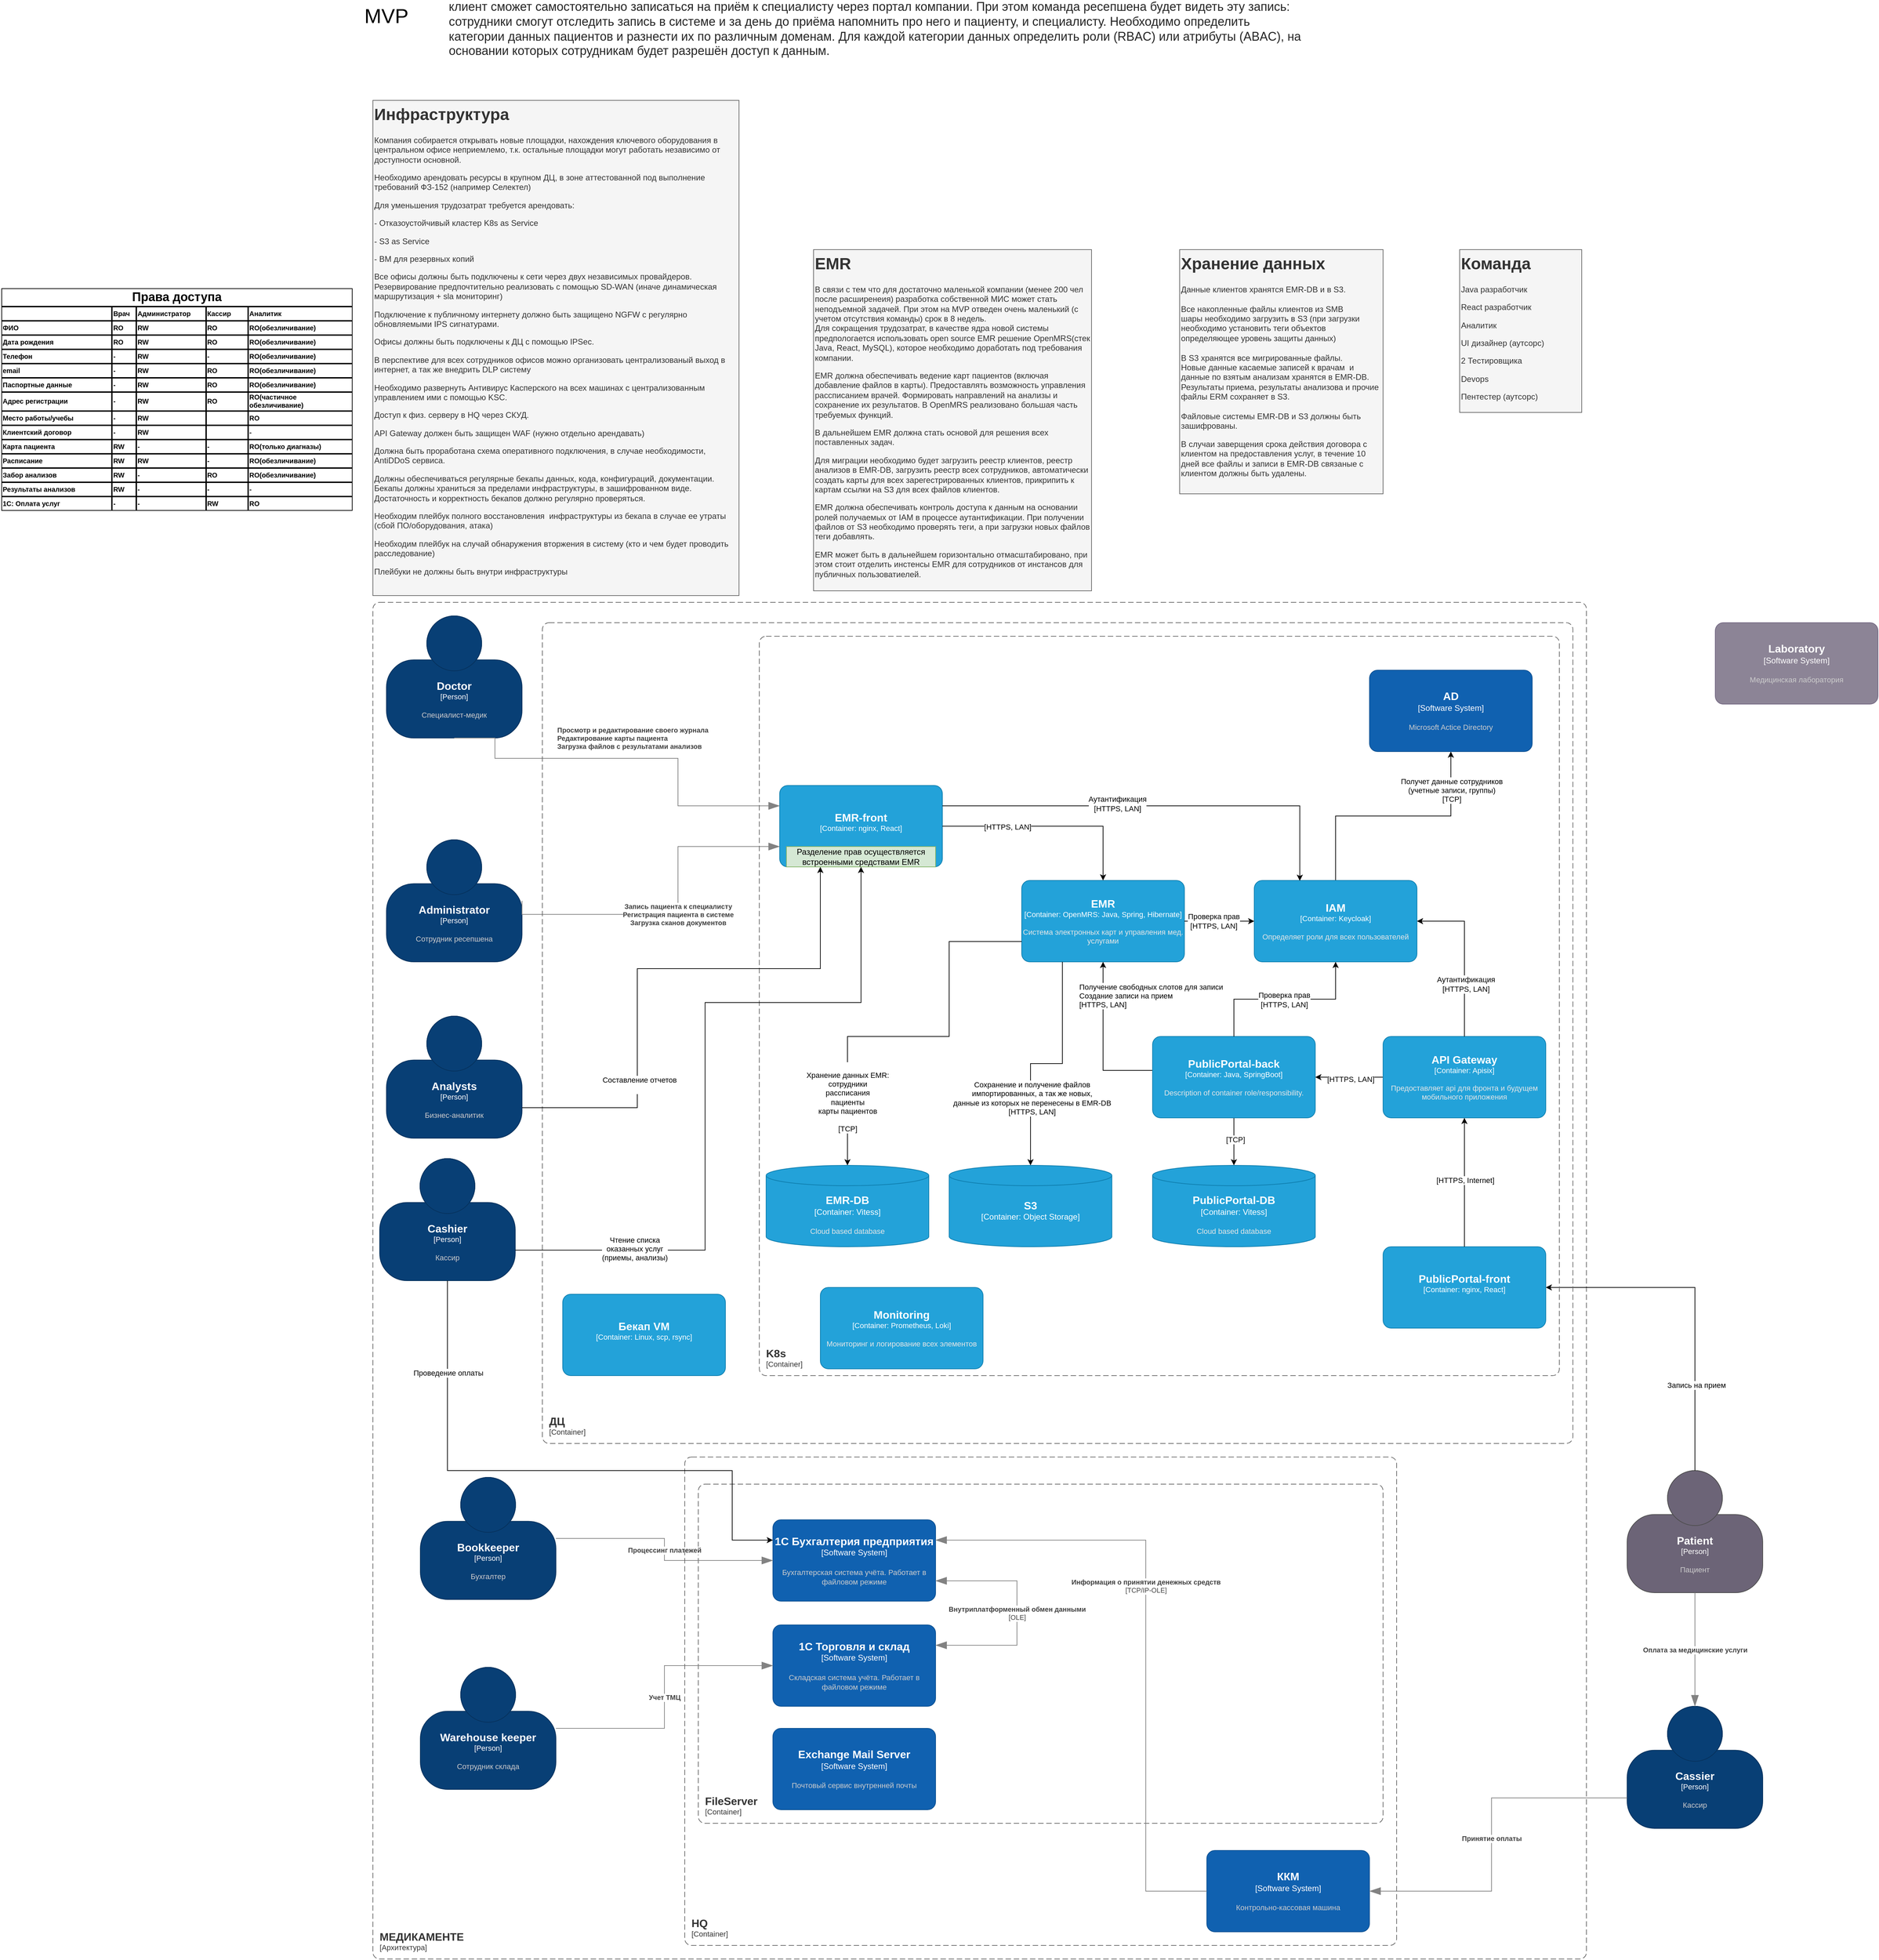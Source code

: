 <mxfile version="27.0.9">
  <diagram name="MVP" id="flqb_vgoVWN2gIgyEzhE">
    <mxGraphModel dx="3982" dy="2090" grid="1" gridSize="10" guides="1" tooltips="1" connect="1" arrows="1" fold="1" page="1" pageScale="1" pageWidth="827" pageHeight="1169" math="0" shadow="0">
      <root>
        <mxCell id="0" />
        <mxCell id="1" parent="0" />
        <object placeholders="1" c4Name="МЕДИКАМЕНТЕ" c4Type="SystemScopeBoundary" c4Application="Архитектура" label="&lt;font style=&quot;font-size: 16px&quot;&gt;&lt;b&gt;&lt;div style=&quot;text-align: left&quot;&gt;%c4Name%&lt;/div&gt;&lt;/b&gt;&lt;/font&gt;&lt;div style=&quot;text-align: left&quot;&gt;[%c4Application%]&lt;/div&gt;" id="-rCLtENTZyw--RfLadG2-3">
          <mxCell style="rounded=1;fontSize=11;whiteSpace=wrap;html=1;dashed=1;arcSize=20;fillColor=none;strokeColor=#666666;fontColor=#333333;labelBackgroundColor=none;align=left;verticalAlign=bottom;labelBorderColor=none;spacingTop=0;spacing=10;dashPattern=8 4;metaEdit=1;rotatable=0;perimeter=rectanglePerimeter;noLabel=0;labelPadding=0;allowArrows=0;connectable=0;expand=0;recursiveResize=0;editable=1;pointerEvents=0;absoluteArcSize=1;points=[[0.25,0,0],[0.5,0,0],[0.75,0,0],[1,0.25,0],[1,0.5,0],[1,0.75,0],[0.75,1,0],[0.5,1,0],[0.25,1,0],[0,0.75,0],[0,0.5,0],[0,0.25,0]];" parent="1" vertex="1">
            <mxGeometry x="-1370" y="70" width="1790" height="2000" as="geometry" />
          </mxCell>
        </object>
        <object placeholders="1" c4Name="FileServer" c4Type="ContainerScopeBoundary" c4Application="Container" label="&lt;font style=&quot;font-size: 16px&quot;&gt;&lt;b&gt;&lt;div style=&quot;text-align: left&quot;&gt;%c4Name%&lt;/div&gt;&lt;/b&gt;&lt;/font&gt;&lt;div style=&quot;text-align: left&quot;&gt;[%c4Application%]&lt;/div&gt;" id="-rCLtENTZyw--RfLadG2-2">
          <mxCell style="rounded=1;fontSize=11;whiteSpace=wrap;html=1;dashed=1;arcSize=20;fillColor=none;strokeColor=#666666;fontColor=#333333;labelBackgroundColor=none;align=left;verticalAlign=bottom;labelBorderColor=none;spacingTop=0;spacing=10;dashPattern=8 4;metaEdit=1;rotatable=0;perimeter=rectanglePerimeter;noLabel=0;labelPadding=0;allowArrows=0;connectable=0;expand=0;recursiveResize=0;editable=1;pointerEvents=0;absoluteArcSize=1;points=[[0.25,0,0],[0.5,0,0],[0.75,0,0],[1,0.25,0],[1,0.5,0],[1,0.75,0],[0.75,1,0],[0.5,1,0],[0.25,1,0],[0,0.75,0],[0,0.5,0],[0,0.25,0]];" parent="1" vertex="1">
            <mxGeometry x="-890" y="1370" width="1010" height="500" as="geometry" />
          </mxCell>
        </object>
        <object placeholders="1" c4Name="Administrator" c4Type="Person" c4Description="Сотрудник ресепшена" label="&lt;font style=&quot;font-size: 16px&quot;&gt;&lt;b&gt;%c4Name%&lt;/b&gt;&lt;/font&gt;&lt;div&gt;[%c4Type%]&lt;/div&gt;&lt;br&gt;&lt;div&gt;&lt;font style=&quot;font-size: 11px&quot;&gt;&lt;font color=&quot;#cccccc&quot;&gt;%c4Description%&lt;/font&gt;&lt;/div&gt;" id="-rCLtENTZyw--RfLadG2-6">
          <mxCell style="html=1;fontSize=11;dashed=0;whiteSpace=wrap;fillColor=#083F75;strokeColor=#06315C;fontColor=#ffffff;shape=mxgraph.c4.person2;align=center;metaEdit=1;points=[[0.5,0,0],[1,0.5,0],[1,0.75,0],[0.75,1,0],[0.5,1,0],[0.25,1,0],[0,0.75,0],[0,0.5,0]];resizable=0;" parent="1" vertex="1">
            <mxGeometry x="-1350" y="420" width="200" height="180" as="geometry" />
          </mxCell>
        </object>
        <object placeholders="1" c4Name="Bookkeeper" c4Type="Person" c4Description="Бухгалтер" label="&lt;font style=&quot;font-size: 16px&quot;&gt;&lt;b&gt;%c4Name%&lt;/b&gt;&lt;/font&gt;&lt;div&gt;[%c4Type%]&lt;/div&gt;&lt;br&gt;&lt;div&gt;&lt;font style=&quot;font-size: 11px&quot;&gt;&lt;font color=&quot;#cccccc&quot;&gt;%c4Description%&lt;/font&gt;&lt;/div&gt;" id="-rCLtENTZyw--RfLadG2-7">
          <mxCell style="html=1;fontSize=11;dashed=0;whiteSpace=wrap;fillColor=#083F75;strokeColor=#06315C;fontColor=#ffffff;shape=mxgraph.c4.person2;align=center;metaEdit=1;points=[[0.5,0,0],[1,0.5,0],[1,0.75,0],[0.75,1,0],[0.5,1,0],[0.25,1,0],[0,0.75,0],[0,0.5,0]];resizable=0;" parent="1" vertex="1">
            <mxGeometry x="-1300" y="1360" width="200" height="180" as="geometry" />
          </mxCell>
        </object>
        <object placeholders="1" c4Name="Cassier" c4Type="Person" c4Description="Кассир" label="&lt;font style=&quot;font-size: 16px&quot;&gt;&lt;b&gt;%c4Name%&lt;/b&gt;&lt;/font&gt;&lt;div&gt;[%c4Type%]&lt;/div&gt;&lt;br&gt;&lt;div&gt;&lt;font style=&quot;font-size: 11px&quot;&gt;&lt;font color=&quot;#cccccc&quot;&gt;%c4Description%&lt;/font&gt;&lt;/div&gt;" id="-rCLtENTZyw--RfLadG2-8">
          <mxCell style="html=1;fontSize=11;dashed=0;whiteSpace=wrap;fillColor=#083F75;strokeColor=#06315C;fontColor=#ffffff;shape=mxgraph.c4.person2;align=center;metaEdit=1;points=[[0.5,0,0],[1,0.5,0],[1,0.75,0],[0.75,1,0],[0.5,1,0],[0.25,1,0],[0,0.75,0],[0,0.5,0]];resizable=0;" parent="1" vertex="1">
            <mxGeometry x="480" y="1697.5" width="200" height="180" as="geometry" />
          </mxCell>
        </object>
        <object placeholders="1" c4Name="Patient" c4Type="Person" c4Description="Пациент" label="&lt;font style=&quot;font-size: 16px&quot;&gt;&lt;b&gt;%c4Name%&lt;/b&gt;&lt;/font&gt;&lt;div&gt;[%c4Type%]&lt;/div&gt;&lt;br&gt;&lt;div&gt;&lt;font style=&quot;font-size: 11px&quot;&gt;&lt;font color=&quot;#cccccc&quot;&gt;%c4Description%&lt;/font&gt;&lt;/div&gt;" id="-rCLtENTZyw--RfLadG2-9">
          <mxCell style="html=1;fontSize=11;dashed=0;whiteSpace=wrap;fillColor=#6C6477;strokeColor=#4D4D4D;fontColor=#ffffff;shape=mxgraph.c4.person2;align=center;metaEdit=1;points=[[0.5,0,0],[1,0.5,0],[1,0.75,0],[0.75,1,0],[0.5,1,0],[0.25,1,0],[0,0.75,0],[0,0.5,0]];resizable=0;" parent="1" vertex="1">
            <mxGeometry x="480" y="1350" width="200" height="180" as="geometry" />
          </mxCell>
        </object>
        <object placeholders="1" c4Name="1C Бухгалтерия предприятия" c4Type="Software System" c4Description="Бухгалтерская система учёта. Работает в файловом режиме" label="&lt;font style=&quot;font-size: 16px&quot;&gt;&lt;b&gt;%c4Name%&lt;/b&gt;&lt;/font&gt;&lt;div&gt;[%c4Type%]&lt;/div&gt;&lt;br&gt;&lt;div&gt;&lt;font style=&quot;font-size: 11px&quot;&gt;&lt;font color=&quot;#cccccc&quot;&gt;%c4Description%&lt;/font&gt;&lt;/div&gt;" id="-rCLtENTZyw--RfLadG2-20">
          <mxCell style="rounded=1;whiteSpace=wrap;html=1;labelBackgroundColor=none;fillColor=#1061B0;fontColor=#ffffff;align=center;arcSize=10;strokeColor=#0D5091;metaEdit=1;resizable=0;points=[[0.25,0,0],[0.5,0,0],[0.75,0,0],[1,0.25,0],[1,0.5,0],[1,0.75,0],[0.75,1,0],[0.5,1,0],[0.25,1,0],[0,0.75,0],[0,0.5,0],[0,0.25,0]];" parent="1" vertex="1">
            <mxGeometry x="-780" y="1422.5" width="240" height="120" as="geometry" />
          </mxCell>
        </object>
        <object placeholders="1" c4Name="ККМ" c4Type="Software System" c4Description="Контрольно-кассовая машина" label="&lt;font style=&quot;font-size: 16px&quot;&gt;&lt;b&gt;%c4Name%&lt;/b&gt;&lt;/font&gt;&lt;div&gt;[%c4Type%]&lt;/div&gt;&lt;br&gt;&lt;div&gt;&lt;font style=&quot;font-size: 11px&quot;&gt;&lt;font color=&quot;#cccccc&quot;&gt;%c4Description%&lt;/font&gt;&lt;/div&gt;" id="-rCLtENTZyw--RfLadG2-21">
          <mxCell style="rounded=1;whiteSpace=wrap;html=1;labelBackgroundColor=none;fillColor=#1061B0;fontColor=#ffffff;align=center;arcSize=10;strokeColor=#0D5091;metaEdit=1;resizable=0;points=[[0.25,0,0],[0.5,0,0],[0.75,0,0],[1,0.25,0],[1,0.5,0],[1,0.75,0],[0.75,1,0],[0.5,1,0],[0.25,1,0],[0,0.75,0],[0,0.5,0],[0,0.25,0]];" parent="1" vertex="1">
            <mxGeometry x="-140" y="1910" width="240" height="120" as="geometry" />
          </mxCell>
        </object>
        <object placeholders="1" c4Name="Exchange Mail Server" c4Type="Software System" c4Description="Почтовый сервис внутренней почты" label="&lt;font style=&quot;font-size: 16px&quot;&gt;&lt;b&gt;%c4Name%&lt;/b&gt;&lt;/font&gt;&lt;div&gt;[%c4Type%]&lt;/div&gt;&lt;br&gt;&lt;div&gt;&lt;font style=&quot;font-size: 11px&quot;&gt;&lt;font color=&quot;#cccccc&quot;&gt;%c4Description%&lt;/font&gt;&lt;/div&gt;" id="-rCLtENTZyw--RfLadG2-22">
          <mxCell style="rounded=1;whiteSpace=wrap;html=1;labelBackgroundColor=none;fillColor=#1061B0;fontColor=#ffffff;align=center;arcSize=10;strokeColor=#0D5091;metaEdit=1;resizable=0;points=[[0.25,0,0],[0.5,0,0],[0.75,0,0],[1,0.25,0],[1,0.5,0],[1,0.75,0],[0.75,1,0],[0.5,1,0],[0.25,1,0],[0,0.75,0],[0,0.5,0],[0,0.25,0]];" parent="1" vertex="1">
            <mxGeometry x="-780" y="1730" width="240" height="120" as="geometry" />
          </mxCell>
        </object>
        <object placeholders="1" c4Name="1C Торговля и склад" c4Type="Software System" c4Description="Складская система учёта. Работает в файловом режиме" label="&lt;font style=&quot;font-size: 16px&quot;&gt;&lt;b&gt;%c4Name%&lt;/b&gt;&lt;/font&gt;&lt;div&gt;[%c4Type%]&lt;/div&gt;&lt;br&gt;&lt;div&gt;&lt;font style=&quot;font-size: 11px&quot;&gt;&lt;font color=&quot;#cccccc&quot;&gt;%c4Description%&lt;/font&gt;&lt;/div&gt;" id="09KiZqYfXbnlfeXMHTuH-11">
          <mxCell style="rounded=1;whiteSpace=wrap;html=1;labelBackgroundColor=none;fillColor=#1061B0;fontColor=#ffffff;align=center;arcSize=10;strokeColor=#0D5091;metaEdit=1;resizable=0;points=[[0.25,0,0],[0.5,0,0],[0.75,0,0],[1,0.25,0],[1,0.5,0],[1,0.75,0],[0.75,1,0],[0.5,1,0],[0.25,1,0],[0,0.75,0],[0,0.5,0],[0,0.25,0]];" parent="1" vertex="1">
            <mxGeometry x="-780" y="1577.5" width="240" height="120" as="geometry" />
          </mxCell>
        </object>
        <object placeholders="1" c4Name="Warehouse keeper" c4Type="Person" c4Description="Сотрудник склада" label="&lt;font style=&quot;font-size: 16px&quot;&gt;&lt;b&gt;%c4Name%&lt;/b&gt;&lt;/font&gt;&lt;div&gt;[%c4Type%]&lt;/div&gt;&lt;br&gt;&lt;div&gt;&lt;font style=&quot;font-size: 11px&quot;&gt;&lt;font color=&quot;#cccccc&quot;&gt;%c4Description%&lt;/font&gt;&lt;/div&gt;" id="09KiZqYfXbnlfeXMHTuH-12">
          <mxCell style="html=1;fontSize=11;dashed=0;whiteSpace=wrap;fillColor=#083F75;strokeColor=#06315C;fontColor=#ffffff;shape=mxgraph.c4.person2;align=center;metaEdit=1;points=[[0.5,0,0],[1,0.5,0],[1,0.75,0],[0.75,1,0],[0.5,1,0],[0.25,1,0],[0,0.75,0],[0,0.5,0]];resizable=0;" parent="1" vertex="1">
            <mxGeometry x="-1300" y="1640" width="200" height="180" as="geometry" />
          </mxCell>
        </object>
        <object placeholders="1" c4Type="Relationship" c4Technology="OLE" c4Description="Внутриплатформенный обмен данными" label="&lt;div style=&quot;text-align: left&quot;&gt;&lt;div style=&quot;text-align: center&quot;&gt;&lt;b&gt;%c4Description%&lt;/b&gt;&lt;/div&gt;&lt;div style=&quot;text-align: center&quot;&gt;[%c4Technology%]&lt;/div&gt;&lt;/div&gt;" id="09KiZqYfXbnlfeXMHTuH-14">
          <mxCell style="endArrow=blockThin;html=1;fontSize=10;fontColor=#404040;strokeWidth=1;endFill=1;strokeColor=#828282;elbow=vertical;metaEdit=1;endSize=14;startSize=14;jumpStyle=arc;jumpSize=16;rounded=0;edgeStyle=orthogonalEdgeStyle;exitX=1;exitY=0.75;exitDx=0;exitDy=0;exitPerimeter=0;entryX=1;entryY=0.25;entryDx=0;entryDy=0;entryPerimeter=0;startArrow=blockThin;startFill=1;" parent="1" source="-rCLtENTZyw--RfLadG2-20" target="09KiZqYfXbnlfeXMHTuH-11" edge="1">
            <mxGeometry width="240" relative="1" as="geometry">
              <mxPoint x="-690" y="1557.5" as="sourcePoint" />
              <mxPoint x="-450" y="1557.5" as="targetPoint" />
              <Array as="points">
                <mxPoint x="-420" y="1513" />
                <mxPoint x="-420" y="1608" />
              </Array>
            </mxGeometry>
          </mxCell>
        </object>
        <object placeholders="1" c4Type="Relationship" c4Description="Учет ТМЦ" label="&lt;div style=&quot;text-align: left&quot;&gt;&lt;div style=&quot;text-align: center&quot;&gt;&lt;b&gt;%c4Description%&lt;/b&gt;&lt;/div&gt;" id="09KiZqYfXbnlfeXMHTuH-15">
          <mxCell style="endArrow=blockThin;html=1;fontSize=10;fontColor=#404040;strokeWidth=1;endFill=1;strokeColor=#828282;elbow=vertical;metaEdit=1;endSize=14;startSize=14;jumpStyle=arc;jumpSize=16;rounded=0;edgeStyle=orthogonalEdgeStyle;exitX=1;exitY=0.5;exitDx=0;exitDy=0;exitPerimeter=0;entryX=0;entryY=0.5;entryDx=0;entryDy=0;entryPerimeter=0;" parent="1" source="09KiZqYfXbnlfeXMHTuH-12" target="09KiZqYfXbnlfeXMHTuH-11" edge="1">
            <mxGeometry width="240" relative="1" as="geometry">
              <mxPoint x="-900" y="1630" as="sourcePoint" />
              <mxPoint x="-660" y="1630" as="targetPoint" />
            </mxGeometry>
          </mxCell>
        </object>
        <object placeholders="1" c4Type="Relationship" c4Description="Процессинг платежей" label="&lt;div style=&quot;text-align: left&quot;&gt;&lt;div style=&quot;text-align: center&quot;&gt;&lt;b&gt;%c4Description%&lt;/b&gt;&lt;/div&gt;" id="09KiZqYfXbnlfeXMHTuH-16">
          <mxCell style="endArrow=blockThin;html=1;fontSize=10;fontColor=#404040;strokeWidth=1;endFill=1;strokeColor=#828282;elbow=vertical;metaEdit=1;endSize=14;startSize=14;jumpStyle=arc;jumpSize=16;rounded=0;edgeStyle=orthogonalEdgeStyle;exitX=1;exitY=0.5;exitDx=0;exitDy=0;exitPerimeter=0;entryX=0;entryY=0.5;entryDx=0;entryDy=0;entryPerimeter=0;" parent="1" source="-rCLtENTZyw--RfLadG2-7" target="-rCLtENTZyw--RfLadG2-20" edge="1">
            <mxGeometry width="240" relative="1" as="geometry">
              <mxPoint x="-1230" y="1680" as="sourcePoint" />
              <mxPoint x="-770" y="1648" as="targetPoint" />
            </mxGeometry>
          </mxCell>
        </object>
        <object placeholders="1" c4Type="Relationship" c4Technology="TCP/IP-OLE" c4Description="Информация о принятии денежных средств" label="&lt;div style=&quot;text-align: left&quot;&gt;&lt;div style=&quot;text-align: center&quot;&gt;&lt;b&gt;%c4Description%&lt;/b&gt;&lt;/div&gt;&lt;div style=&quot;text-align: center&quot;&gt;[%c4Technology%]&lt;/div&gt;&lt;/div&gt;" id="09KiZqYfXbnlfeXMHTuH-17">
          <mxCell style="endArrow=blockThin;html=1;fontSize=10;fontColor=#404040;strokeWidth=1;endFill=1;strokeColor=#828282;elbow=vertical;metaEdit=1;endSize=14;startSize=14;jumpStyle=arc;jumpSize=16;rounded=0;edgeStyle=orthogonalEdgeStyle;exitX=0;exitY=0.5;exitDx=0;exitDy=0;exitPerimeter=0;entryX=1;entryY=0.25;entryDx=0;entryDy=0;entryPerimeter=0;startArrow=none;startFill=0;" parent="1" source="-rCLtENTZyw--RfLadG2-21" target="-rCLtENTZyw--RfLadG2-20" edge="1">
            <mxGeometry x="0.177" width="240" relative="1" as="geometry">
              <mxPoint x="-530" y="1493" as="sourcePoint" />
              <mxPoint x="-530" y="1618" as="targetPoint" />
              <Array as="points">
                <mxPoint x="-230" y="1970" />
                <mxPoint x="-230" y="1453" />
              </Array>
              <mxPoint as="offset" />
            </mxGeometry>
          </mxCell>
        </object>
        <object placeholders="1" c4Type="Relationship" c4Description="Принятие оплаты" label="&lt;div style=&quot;text-align: left&quot;&gt;&lt;div style=&quot;text-align: center&quot;&gt;&lt;b&gt;%c4Description%&lt;/b&gt;&lt;/div&gt;" id="09KiZqYfXbnlfeXMHTuH-18">
          <mxCell style="endArrow=blockThin;html=1;fontSize=10;fontColor=#404040;strokeWidth=1;endFill=1;strokeColor=#828282;elbow=vertical;metaEdit=1;endSize=14;startSize=14;jumpStyle=arc;jumpSize=16;rounded=0;edgeStyle=orthogonalEdgeStyle;exitX=0;exitY=0.75;exitDx=0;exitDy=0;exitPerimeter=0;entryX=1;entryY=0.5;entryDx=0;entryDy=0;entryPerimeter=0;" parent="1" source="-rCLtENTZyw--RfLadG2-8" target="-rCLtENTZyw--RfLadG2-21" edge="1">
            <mxGeometry width="240" relative="1" as="geometry">
              <mxPoint x="-894" y="2122" as="sourcePoint" />
              <mxPoint x="-434" y="2090" as="targetPoint" />
              <Array as="points">
                <mxPoint x="280" y="1832" />
                <mxPoint x="280" y="1970" />
              </Array>
              <mxPoint as="offset" />
            </mxGeometry>
          </mxCell>
        </object>
        <object placeholders="1" c4Type="Relationship" c4Description="Запись пациента к специалисту&#xa;Регистрация пациента в системе&#xa;Загрузка сканов документов" label="&lt;div style=&quot;text-align: left&quot;&gt;&lt;div style=&quot;text-align: center&quot;&gt;&lt;b&gt;%c4Description%&lt;/b&gt;&lt;/div&gt;" id="09KiZqYfXbnlfeXMHTuH-19">
          <mxCell style="endArrow=blockThin;html=1;fontSize=10;fontColor=#404040;strokeWidth=1;endFill=1;strokeColor=#828282;elbow=vertical;metaEdit=1;endSize=14;startSize=14;jumpStyle=arc;jumpSize=16;rounded=0;edgeStyle=orthogonalEdgeStyle;exitX=1;exitY=0.5;exitDx=0;exitDy=0;exitPerimeter=0;entryX=0;entryY=0.75;entryDx=0;entryDy=0;entryPerimeter=0;" parent="1" source="-rCLtENTZyw--RfLadG2-6" target="4zln1qysueoRD7-S1MVT-30" edge="1">
            <mxGeometry width="240" relative="1" as="geometry">
              <mxPoint x="-1090" y="1460" as="sourcePoint" />
              <mxPoint x="-720" y="880" as="targetPoint" />
              <Array as="points">
                <mxPoint x="-920" y="530" />
                <mxPoint x="-920" y="430" />
              </Array>
            </mxGeometry>
          </mxCell>
        </object>
        <object placeholders="1" c4Name="Doctor" c4Type="Person" c4Description="Специалист-медик" label="&lt;font style=&quot;font-size: 16px&quot;&gt;&lt;b&gt;%c4Name%&lt;/b&gt;&lt;/font&gt;&lt;div&gt;[%c4Type%]&lt;/div&gt;&lt;br&gt;&lt;div&gt;&lt;font style=&quot;font-size: 11px&quot;&gt;&lt;font color=&quot;#cccccc&quot;&gt;%c4Description%&lt;/font&gt;&lt;/div&gt;" id="09KiZqYfXbnlfeXMHTuH-22">
          <mxCell style="html=1;fontSize=11;dashed=0;whiteSpace=wrap;fillColor=#083F75;strokeColor=#06315C;fontColor=#ffffff;shape=mxgraph.c4.person2;align=center;metaEdit=1;points=[[0.5,0,0],[1,0.5,0],[1,0.75,0],[0.75,1,0],[0.5,1,0],[0.25,1,0],[0,0.75,0],[0,0.5,0]];resizable=0;" parent="1" vertex="1">
            <mxGeometry x="-1350" y="90" width="200" height="180" as="geometry" />
          </mxCell>
        </object>
        <object placeholders="1" c4Type="Relationship" c4Description="Просмотр и редактирование своего журнала&#xa;Редактирование карты пациента&#xa;Загрузка файлов с результатами анализов" label="&lt;div style=&quot;&quot;&gt;&lt;div style=&quot;&quot;&gt;&lt;b&gt;%c4Description%&lt;/b&gt;&lt;/div&gt;&lt;/div&gt;" id="09KiZqYfXbnlfeXMHTuH-23">
          <mxCell style="endArrow=blockThin;html=1;fontSize=10;fontColor=#404040;strokeWidth=1;endFill=1;strokeColor=#828282;elbow=vertical;metaEdit=1;endSize=14;startSize=14;jumpStyle=arc;jumpSize=16;rounded=0;edgeStyle=orthogonalEdgeStyle;exitX=0.5;exitY=1;exitDx=0;exitDy=0;exitPerimeter=0;entryX=0;entryY=0.25;entryDx=0;entryDy=0;entryPerimeter=0;align=left;" parent="1" source="09KiZqYfXbnlfeXMHTuH-22" target="4zln1qysueoRD7-S1MVT-30" edge="1">
            <mxGeometry x="-0.379" y="30" width="240" relative="1" as="geometry">
              <mxPoint x="-1080" y="810" as="sourcePoint" />
              <mxPoint x="-570" y="270" as="targetPoint" />
              <Array as="points">
                <mxPoint x="-1190" y="300" />
                <mxPoint x="-920" y="300" />
                <mxPoint x="-920" y="370" />
              </Array>
              <mxPoint as="offset" />
            </mxGeometry>
          </mxCell>
        </object>
        <object placeholders="1" c4Type="Relationship" c4Description="Оплата за медицинские услуги" label="&lt;div style=&quot;text-align: left&quot;&gt;&lt;div style=&quot;text-align: center&quot;&gt;&lt;b&gt;%c4Description%&lt;/b&gt;&lt;/div&gt;" id="09KiZqYfXbnlfeXMHTuH-24">
          <mxCell style="endArrow=blockThin;html=1;fontSize=10;fontColor=#404040;strokeWidth=1;endFill=1;strokeColor=#828282;elbow=vertical;metaEdit=1;endSize=14;startSize=14;jumpStyle=arc;jumpSize=16;rounded=0;edgeStyle=orthogonalEdgeStyle;exitX=0.5;exitY=1;exitDx=0;exitDy=0;exitPerimeter=0;entryX=0.5;entryY=0;entryDx=0;entryDy=0;entryPerimeter=0;" parent="1" source="-rCLtENTZyw--RfLadG2-9" target="-rCLtENTZyw--RfLadG2-8" edge="1">
            <mxGeometry width="240" relative="1" as="geometry">
              <mxPoint x="490" y="1842" as="sourcePoint" />
              <mxPoint x="580" y="1700" as="targetPoint" />
              <Array as="points">
                <mxPoint x="580" y="1580" />
                <mxPoint x="580" y="1580" />
              </Array>
              <mxPoint as="offset" />
            </mxGeometry>
          </mxCell>
        </object>
        <object placeholders="1" c4Name="Laboratory" c4Type="Software System" c4Description="Медицинская лаборатория" label="&lt;font style=&quot;font-size: 16px&quot;&gt;&lt;b&gt;%c4Name%&lt;/b&gt;&lt;/font&gt;&lt;div&gt;[%c4Type%]&lt;/div&gt;&lt;br&gt;&lt;div&gt;&lt;font style=&quot;font-size: 11px&quot;&gt;&lt;font color=&quot;#cccccc&quot;&gt;%c4Description%&lt;/font&gt;&lt;/div&gt;" id="09KiZqYfXbnlfeXMHTuH-25">
          <mxCell style="rounded=1;whiteSpace=wrap;html=1;labelBackgroundColor=none;fillColor=#8C8496;fontColor=#ffffff;align=center;arcSize=10;strokeColor=#736782;metaEdit=1;resizable=0;points=[[0.25,0,0],[0.5,0,0],[0.75,0,0],[1,0.25,0],[1,0.5,0],[1,0.75,0],[0.75,1,0],[0.5,1,0],[0.25,1,0],[0,0.75,0],[0,0.5,0],[0,0.25,0]];" parent="1" vertex="1">
            <mxGeometry x="610" y="100" width="240" height="120" as="geometry" />
          </mxCell>
        </object>
        <object placeholders="1" c4Name="EMR-DB" c4Type="Container" c4Technology="Vitess" c4Description="Cloud based database" label="&lt;font style=&quot;font-size: 16px&quot;&gt;&lt;b&gt;%c4Name%&lt;/b&gt;&lt;/font&gt;&lt;div&gt;[%c4Type%:&amp;nbsp;%c4Technology%]&lt;/div&gt;&lt;br&gt;&lt;div&gt;&lt;font style=&quot;font-size: 11px&quot;&gt;&lt;font color=&quot;#E6E6E6&quot;&gt;%c4Description%&lt;/font&gt;&lt;/div&gt;" id="4zln1qysueoRD7-S1MVT-3">
          <mxCell style="shape=cylinder3;size=15;whiteSpace=wrap;html=1;boundedLbl=1;rounded=0;labelBackgroundColor=none;fillColor=#23A2D9;fontSize=12;fontColor=#ffffff;align=center;strokeColor=#0E7DAD;metaEdit=1;points=[[0.5,0,0],[1,0.25,0],[1,0.5,0],[1,0.75,0],[0.5,1,0],[0,0.75,0],[0,0.5,0],[0,0.25,0]];resizable=0;" vertex="1" parent="1">
            <mxGeometry x="-790" y="900" width="240" height="120" as="geometry" />
          </mxCell>
        </object>
        <object placeholders="1" c4Name="EMR" c4Type="Container" c4Technology="OpenMRS: Java, Spring, Hibernate" c4Description="Система электронных карт и управления мед. услугами" label="&lt;font style=&quot;font-size: 16px&quot;&gt;&lt;b&gt;%c4Name%&lt;/b&gt;&lt;/font&gt;&lt;div&gt;[%c4Type%: %c4Technology%]&lt;/div&gt;&lt;br&gt;&lt;div&gt;&lt;font style=&quot;font-size: 11px&quot;&gt;&lt;font color=&quot;#E6E6E6&quot;&gt;%c4Description%&lt;/font&gt;&lt;/div&gt;" id="4zln1qysueoRD7-S1MVT-6">
          <mxCell style="rounded=1;whiteSpace=wrap;html=1;fontSize=11;labelBackgroundColor=none;fillColor=#23A2D9;fontColor=#ffffff;align=center;arcSize=10;strokeColor=#0E7DAD;metaEdit=1;resizable=0;points=[[0.25,0,0],[0.5,0,0],[0.75,0,0],[1,0.25,0],[1,0.5,0],[1,0.75,0],[0.75,1,0],[0.5,1,0],[0.25,1,0],[0,0.75,0],[0,0.5,0],[0,0.25,0]];" vertex="1" parent="1">
            <mxGeometry x="-413" y="480" width="240" height="120" as="geometry" />
          </mxCell>
        </object>
        <object placeholders="1" c4Name="S3" c4Type="Container" c4Technology="Object Storage" c4Description="" label="&lt;font style=&quot;font-size: 16px&quot;&gt;&lt;b&gt;%c4Name%&lt;/b&gt;&lt;/font&gt;&lt;div&gt;[%c4Type%:&amp;nbsp;%c4Technology%]&lt;/div&gt;&lt;br&gt;&lt;div&gt;&lt;font style=&quot;font-size: 11px&quot;&gt;&lt;font color=&quot;#E6E6E6&quot;&gt;%c4Description%&lt;/font&gt;&lt;/div&gt;" id="4zln1qysueoRD7-S1MVT-7">
          <mxCell style="shape=cylinder3;size=15;whiteSpace=wrap;html=1;boundedLbl=1;rounded=0;labelBackgroundColor=none;fillColor=#23A2D9;fontSize=12;fontColor=#ffffff;align=center;strokeColor=#0E7DAD;metaEdit=1;points=[[0.5,0,0],[1,0.25,0],[1,0.5,0],[1,0.75,0],[0.5,1,0],[0,0.75,0],[0,0.5,0],[0,0.25,0]];resizable=0;" vertex="1" parent="1">
            <mxGeometry x="-520" y="900" width="240" height="120" as="geometry" />
          </mxCell>
        </object>
        <mxCell id="4zln1qysueoRD7-S1MVT-19" style="edgeStyle=orthogonalEdgeStyle;rounded=0;orthogonalLoop=1;jettySize=auto;html=1;" edge="1" parent="1" source="4zln1qysueoRD7-S1MVT-8" target="4zln1qysueoRD7-S1MVT-18">
          <mxGeometry relative="1" as="geometry" />
        </mxCell>
        <mxCell id="4zln1qysueoRD7-S1MVT-45" value="Получет данные сотрудников&lt;br&gt;(учетные записи, группы)&lt;br&gt;[TCP]" style="edgeLabel;html=1;align=center;verticalAlign=middle;resizable=0;points=[];" vertex="1" connectable="0" parent="4zln1qysueoRD7-S1MVT-19">
          <mxGeometry x="0.683" y="-1" relative="1" as="geometry">
            <mxPoint as="offset" />
          </mxGeometry>
        </mxCell>
        <object placeholders="1" c4Name="IAM" c4Type="Container" c4Technology="Keycloak" c4Description="Определяет роли для всех пользователей" label="&lt;font style=&quot;font-size: 16px&quot;&gt;&lt;b&gt;%c4Name%&lt;/b&gt;&lt;/font&gt;&lt;div&gt;[%c4Type%: %c4Technology%]&lt;/div&gt;&lt;br&gt;&lt;div&gt;&lt;font style=&quot;font-size: 11px&quot;&gt;&lt;font color=&quot;#E6E6E6&quot;&gt;%c4Description%&lt;/font&gt;&lt;/div&gt;" id="4zln1qysueoRD7-S1MVT-8">
          <mxCell style="rounded=1;whiteSpace=wrap;html=1;fontSize=11;labelBackgroundColor=none;fillColor=#23A2D9;fontColor=#ffffff;align=center;arcSize=10;strokeColor=#0E7DAD;metaEdit=1;resizable=0;points=[[0.25,0,0],[0.5,0,0],[0.75,0,0],[1,0.25,0],[1,0.5,0],[1,0.75,0],[0.75,1,0],[0.5,1,0],[0.25,1,0],[0,0.75,0],[0,0.5,0],[0,0.25,0]];" vertex="1" parent="1">
            <mxGeometry x="-70" y="480" width="240" height="120" as="geometry" />
          </mxCell>
        </object>
        <mxCell id="4zln1qysueoRD7-S1MVT-11" style="edgeStyle=orthogonalEdgeStyle;rounded=0;orthogonalLoop=1;jettySize=auto;html=1;exitX=0.25;exitY=1;exitDx=0;exitDy=0;exitPerimeter=0;entryX=0.5;entryY=0;entryDx=0;entryDy=0;entryPerimeter=0;" edge="1" parent="1" source="4zln1qysueoRD7-S1MVT-6" target="4zln1qysueoRD7-S1MVT-7">
          <mxGeometry relative="1" as="geometry" />
        </mxCell>
        <mxCell id="4zln1qysueoRD7-S1MVT-57" value="Сохранение и получение файлов&lt;br&gt;импортированных, а так же новых, &lt;br&gt;данные из которых не перенесены в EMR-DB&lt;br&gt;[HTTPS, LAN]" style="edgeLabel;html=1;align=center;verticalAlign=middle;resizable=0;points=[];" vertex="1" connectable="0" parent="4zln1qysueoRD7-S1MVT-11">
          <mxGeometry x="0.427" y="2" relative="1" as="geometry">
            <mxPoint as="offset" />
          </mxGeometry>
        </mxCell>
        <mxCell id="4zln1qysueoRD7-S1MVT-12" style="edgeStyle=orthogonalEdgeStyle;rounded=0;orthogonalLoop=1;jettySize=auto;html=1;" edge="1" parent="1" source="4zln1qysueoRD7-S1MVT-6" target="4zln1qysueoRD7-S1MVT-8">
          <mxGeometry relative="1" as="geometry" />
        </mxCell>
        <mxCell id="4zln1qysueoRD7-S1MVT-118" value="Проверка прав&lt;br&gt;[HTTPS, LAN]" style="edgeLabel;html=1;align=center;verticalAlign=middle;resizable=0;points=[];" vertex="1" connectable="0" parent="4zln1qysueoRD7-S1MVT-12">
          <mxGeometry x="0.087" y="2" relative="1" as="geometry">
            <mxPoint x="-13" y="2" as="offset" />
          </mxGeometry>
        </mxCell>
        <mxCell id="4zln1qysueoRD7-S1MVT-14" style="edgeStyle=orthogonalEdgeStyle;rounded=0;orthogonalLoop=1;jettySize=auto;html=1;entryX=0.5;entryY=0;entryDx=0;entryDy=0;entryPerimeter=0;exitX=0;exitY=0.75;exitDx=0;exitDy=0;exitPerimeter=0;" edge="1" parent="1" source="4zln1qysueoRD7-S1MVT-6" target="4zln1qysueoRD7-S1MVT-3">
          <mxGeometry relative="1" as="geometry">
            <Array as="points">
              <mxPoint x="-520" y="570" />
              <mxPoint x="-520" y="710" />
              <mxPoint x="-670" y="710" />
            </Array>
          </mxGeometry>
        </mxCell>
        <mxCell id="4zln1qysueoRD7-S1MVT-58" value="&lt;br&gt;Хранение данных EMR: &lt;br&gt;сотрудники&lt;br&gt;рассписания&lt;br&gt;пациенты&lt;br&gt;карты пациентов&lt;br&gt;&lt;br&gt;[TCP]" style="edgeLabel;html=1;align=center;verticalAlign=middle;resizable=0;points=[];" vertex="1" connectable="0" parent="4zln1qysueoRD7-S1MVT-14">
          <mxGeometry x="0.806" relative="1" as="geometry">
            <mxPoint y="-43" as="offset" />
          </mxGeometry>
        </mxCell>
        <mxCell id="4zln1qysueoRD7-S1MVT-16" style="edgeStyle=orthogonalEdgeStyle;rounded=0;orthogonalLoop=1;jettySize=auto;html=1;" edge="1" parent="1" source="4zln1qysueoRD7-S1MVT-15" target="4zln1qysueoRD7-S1MVT-6">
          <mxGeometry relative="1" as="geometry">
            <Array as="points">
              <mxPoint x="-293" y="760" />
            </Array>
          </mxGeometry>
        </mxCell>
        <mxCell id="4zln1qysueoRD7-S1MVT-56" value="Получение свободных слотов для записи&lt;br&gt;Создание записи на прием&lt;br&gt;[HTTPS, LAN]" style="edgeLabel;html=1;align=left;verticalAlign=middle;resizable=0;points=[];" vertex="1" connectable="0" parent="4zln1qysueoRD7-S1MVT-16">
          <mxGeometry x="0.364" y="1" relative="1" as="geometry">
            <mxPoint x="-36" y="-24" as="offset" />
          </mxGeometry>
        </mxCell>
        <mxCell id="4zln1qysueoRD7-S1MVT-21" style="edgeStyle=orthogonalEdgeStyle;rounded=0;orthogonalLoop=1;jettySize=auto;html=1;" edge="1" parent="1" source="4zln1qysueoRD7-S1MVT-15" target="4zln1qysueoRD7-S1MVT-17">
          <mxGeometry relative="1" as="geometry" />
        </mxCell>
        <mxCell id="4zln1qysueoRD7-S1MVT-59" value="[TCP]" style="edgeLabel;html=1;align=center;verticalAlign=middle;resizable=0;points=[];" vertex="1" connectable="0" parent="4zln1qysueoRD7-S1MVT-21">
          <mxGeometry x="-0.1" y="2" relative="1" as="geometry">
            <mxPoint as="offset" />
          </mxGeometry>
        </mxCell>
        <object placeholders="1" c4Name="PublicPortal-back" c4Type="Container" c4Technology="Java, SpringBoot" c4Description="Description of container role/responsibility." label="&lt;font style=&quot;font-size: 16px&quot;&gt;&lt;b&gt;%c4Name%&lt;/b&gt;&lt;/font&gt;&lt;div&gt;[%c4Type%: %c4Technology%]&lt;/div&gt;&lt;br&gt;&lt;div&gt;&lt;font style=&quot;font-size: 11px&quot;&gt;&lt;font color=&quot;#E6E6E6&quot;&gt;%c4Description%&lt;/font&gt;&lt;/div&gt;" id="4zln1qysueoRD7-S1MVT-15">
          <mxCell style="rounded=1;whiteSpace=wrap;html=1;fontSize=11;labelBackgroundColor=none;fillColor=#23A2D9;fontColor=#ffffff;align=center;arcSize=10;strokeColor=#0E7DAD;metaEdit=1;resizable=0;points=[[0.25,0,0],[0.5,0,0],[0.75,0,0],[1,0.25,0],[1,0.5,0],[1,0.75,0],[0.75,1,0],[0.5,1,0],[0.25,1,0],[0,0.75,0],[0,0.5,0],[0,0.25,0]];" vertex="1" parent="1">
            <mxGeometry x="-220" y="710" width="240" height="120" as="geometry" />
          </mxCell>
        </object>
        <object placeholders="1" c4Name="PublicPortal-DB" c4Type="Container" c4Technology="Vitess" c4Description="Cloud based database" label="&lt;font style=&quot;font-size: 16px&quot;&gt;&lt;b&gt;%c4Name%&lt;/b&gt;&lt;/font&gt;&lt;div&gt;[%c4Type%:&amp;nbsp;%c4Technology%]&lt;/div&gt;&lt;br&gt;&lt;div&gt;&lt;font style=&quot;font-size: 11px&quot;&gt;&lt;font color=&quot;#E6E6E6&quot;&gt;%c4Description%&lt;/font&gt;&lt;/div&gt;" id="4zln1qysueoRD7-S1MVT-17">
          <mxCell style="shape=cylinder3;size=15;whiteSpace=wrap;html=1;boundedLbl=1;rounded=0;labelBackgroundColor=none;fillColor=#23A2D9;fontSize=12;fontColor=#ffffff;align=center;strokeColor=#0E7DAD;metaEdit=1;points=[[0.5,0,0],[1,0.25,0],[1,0.5,0],[1,0.75,0],[0.5,1,0],[0,0.75,0],[0,0.5,0],[0,0.25,0]];resizable=0;" vertex="1" parent="1">
            <mxGeometry x="-220" y="900" width="240" height="120" as="geometry" />
          </mxCell>
        </object>
        <object placeholders="1" c4Name="AD" c4Type="Software System" c4Description="Microsoft Actice Directory" label="&lt;font style=&quot;font-size: 16px&quot;&gt;&lt;b&gt;%c4Name%&lt;/b&gt;&lt;/font&gt;&lt;div&gt;[%c4Type%]&lt;/div&gt;&lt;br&gt;&lt;div&gt;&lt;font style=&quot;font-size: 11px&quot;&gt;&lt;font color=&quot;#cccccc&quot;&gt;%c4Description%&lt;/font&gt;&lt;/div&gt;" id="4zln1qysueoRD7-S1MVT-18">
          <mxCell style="rounded=1;whiteSpace=wrap;html=1;labelBackgroundColor=none;fillColor=#1061B0;fontColor=#ffffff;align=center;arcSize=10;strokeColor=#0D5091;metaEdit=1;resizable=0;points=[[0.25,0,0],[0.5,0,0],[0.75,0,0],[1,0.25,0],[1,0.5,0],[1,0.75,0],[0.75,1,0],[0.5,1,0],[0.25,1,0],[0,0.75,0],[0,0.5,0],[0,0.25,0]];" vertex="1" parent="1">
            <mxGeometry x="100" y="170" width="240" height="120" as="geometry" />
          </mxCell>
        </object>
        <mxCell id="4zln1qysueoRD7-S1MVT-24" style="edgeStyle=orthogonalEdgeStyle;rounded=0;orthogonalLoop=1;jettySize=auto;html=1;exitX=0.5;exitY=0;exitDx=0;exitDy=0;exitPerimeter=0;entryX=1;entryY=0.5;entryDx=0;entryDy=0;entryPerimeter=0;" edge="1" parent="1" source="-rCLtENTZyw--RfLadG2-9" target="4zln1qysueoRD7-S1MVT-23">
          <mxGeometry relative="1" as="geometry">
            <Array as="points">
              <mxPoint x="580" y="1080" />
            </Array>
          </mxGeometry>
        </mxCell>
        <mxCell id="4zln1qysueoRD7-S1MVT-48" value="Запись на прием" style="edgeLabel;html=1;align=center;verticalAlign=middle;resizable=0;points=[];" vertex="1" connectable="0" parent="4zln1qysueoRD7-S1MVT-24">
          <mxGeometry x="-0.484" y="-2" relative="1" as="geometry">
            <mxPoint as="offset" />
          </mxGeometry>
        </mxCell>
        <mxCell id="4zln1qysueoRD7-S1MVT-25" style="edgeStyle=orthogonalEdgeStyle;rounded=0;orthogonalLoop=1;jettySize=auto;html=1;" edge="1" parent="1" source="4zln1qysueoRD7-S1MVT-22" target="4zln1qysueoRD7-S1MVT-15">
          <mxGeometry relative="1" as="geometry" />
        </mxCell>
        <mxCell id="4zln1qysueoRD7-S1MVT-61" value="[HTTPS, LAN]" style="edgeLabel;html=1;align=center;verticalAlign=middle;resizable=0;points=[];" vertex="1" connectable="0" parent="4zln1qysueoRD7-S1MVT-25">
          <mxGeometry x="-0.045" y="3" relative="1" as="geometry">
            <mxPoint as="offset" />
          </mxGeometry>
        </mxCell>
        <object placeholders="1" c4Name="API Gateway" c4Type="Container" c4Technology="Apisix" c4Description="Предоставляет api для фронта и будущем мобильного приложения" label="&lt;font style=&quot;font-size: 16px&quot;&gt;&lt;b&gt;%c4Name%&lt;/b&gt;&lt;/font&gt;&lt;div&gt;[%c4Type%: %c4Technology%]&lt;/div&gt;&lt;br&gt;&lt;div&gt;&lt;font style=&quot;font-size: 11px&quot;&gt;&lt;font color=&quot;#E6E6E6&quot;&gt;%c4Description%&lt;/font&gt;&lt;/div&gt;" id="4zln1qysueoRD7-S1MVT-22">
          <mxCell style="rounded=1;whiteSpace=wrap;html=1;fontSize=11;labelBackgroundColor=none;fillColor=#23A2D9;fontColor=#ffffff;align=center;arcSize=10;strokeColor=#0E7DAD;metaEdit=1;resizable=0;points=[[0.25,0,0],[0.5,0,0],[0.75,0,0],[1,0.25,0],[1,0.5,0],[1,0.75,0],[0.75,1,0],[0.5,1,0],[0.25,1,0],[0,0.75,0],[0,0.5,0],[0,0.25,0]];" vertex="1" parent="1">
            <mxGeometry x="120" y="710" width="240" height="120" as="geometry" />
          </mxCell>
        </object>
        <object placeholders="1" c4Name="PublicPortal-front" c4Type="Container" c4Technology="nginx, React" c4Description="" label="&lt;font style=&quot;font-size: 16px&quot;&gt;&lt;b&gt;%c4Name%&lt;/b&gt;&lt;/font&gt;&lt;div&gt;[%c4Type%: %c4Technology%]&lt;/div&gt;&lt;br&gt;&lt;div&gt;&lt;font style=&quot;font-size: 11px&quot;&gt;&lt;font color=&quot;#E6E6E6&quot;&gt;%c4Description%&lt;/font&gt;&lt;/div&gt;" id="4zln1qysueoRD7-S1MVT-23">
          <mxCell style="rounded=1;whiteSpace=wrap;html=1;fontSize=11;labelBackgroundColor=none;fillColor=#23A2D9;fontColor=#ffffff;align=center;arcSize=10;strokeColor=#0E7DAD;metaEdit=1;resizable=0;points=[[0.25,0,0],[0.5,0,0],[0.75,0,0],[1,0.25,0],[1,0.5,0],[1,0.75,0],[0.75,1,0],[0.5,1,0],[0.25,1,0],[0,0.75,0],[0,0.5,0],[0,0.25,0]];" vertex="1" parent="1">
            <mxGeometry x="120" y="1020" width="240" height="120" as="geometry" />
          </mxCell>
        </object>
        <mxCell id="4zln1qysueoRD7-S1MVT-26" style="edgeStyle=orthogonalEdgeStyle;rounded=0;orthogonalLoop=1;jettySize=auto;html=1;" edge="1" parent="1" source="4zln1qysueoRD7-S1MVT-15" target="4zln1qysueoRD7-S1MVT-8">
          <mxGeometry relative="1" as="geometry" />
        </mxCell>
        <mxCell id="4zln1qysueoRD7-S1MVT-66" value="Проверка прав&lt;br&gt;[HTTPS, LAN]" style="edgeLabel;html=1;align=center;verticalAlign=middle;resizable=0;points=[];" vertex="1" connectable="0" parent="4zln1qysueoRD7-S1MVT-26">
          <mxGeometry x="-0.008" y="-1" relative="1" as="geometry">
            <mxPoint as="offset" />
          </mxGeometry>
        </mxCell>
        <mxCell id="4zln1qysueoRD7-S1MVT-27" style="edgeStyle=orthogonalEdgeStyle;rounded=0;orthogonalLoop=1;jettySize=auto;html=1;exitX=0.5;exitY=0;exitDx=0;exitDy=0;exitPerimeter=0;entryX=1;entryY=0.5;entryDx=0;entryDy=0;entryPerimeter=0;" edge="1" parent="1" source="4zln1qysueoRD7-S1MVT-22" target="4zln1qysueoRD7-S1MVT-8">
          <mxGeometry relative="1" as="geometry" />
        </mxCell>
        <mxCell id="4zln1qysueoRD7-S1MVT-60" value="Аутантификация&lt;br&gt;[HTTPS, LAN]" style="edgeLabel;html=1;align=center;verticalAlign=middle;resizable=0;points=[];" vertex="1" connectable="0" parent="4zln1qysueoRD7-S1MVT-27">
          <mxGeometry x="-0.355" y="-2" relative="1" as="geometry">
            <mxPoint as="offset" />
          </mxGeometry>
        </mxCell>
        <mxCell id="4zln1qysueoRD7-S1MVT-28" style="edgeStyle=orthogonalEdgeStyle;rounded=0;orthogonalLoop=1;jettySize=auto;html=1;entryX=0.5;entryY=1;entryDx=0;entryDy=0;entryPerimeter=0;" edge="1" parent="1" source="4zln1qysueoRD7-S1MVT-23" target="4zln1qysueoRD7-S1MVT-22">
          <mxGeometry relative="1" as="geometry" />
        </mxCell>
        <mxCell id="4zln1qysueoRD7-S1MVT-62" value="[HTTPS, Internet]" style="edgeLabel;html=1;align=center;verticalAlign=middle;resizable=0;points=[];" vertex="1" connectable="0" parent="4zln1qysueoRD7-S1MVT-28">
          <mxGeometry x="0.037" y="-1" relative="1" as="geometry">
            <mxPoint as="offset" />
          </mxGeometry>
        </mxCell>
        <mxCell id="4zln1qysueoRD7-S1MVT-29" value="&lt;h1 style=&quot;margin-top: 0px;&quot;&gt;EMR&lt;/h1&gt;&lt;p&gt;В связи с тем что для достаточно маленькой компании (менее 200 чел после расширенеия) разработка собственной МИС может стать неподъемной задачей. При этом на MVP отведен очень маленький (с учетом отсутствия команды) срок в 8 недель.&lt;br&gt;Для сокращения трудозатрат, в качестве ядра новой системы предпологается использовать open source EMR решение OpenMRS(стек Java, React, MySQL), которое необходимо доработать под требования компании.&amp;nbsp;&lt;/p&gt;&lt;p&gt;EMR должна обеспечивать ведение карт пациентов (включая добавление файлов в карты). Предоставлять возможность управления рассписанием врачей. Формировать направлений на анализы и сохранение их результатов. В&amp;nbsp;&lt;span style=&quot;background-color: transparent; color: light-dark(rgb(51, 51, 51), rgb(193, 193, 193));&quot;&gt;OpenMRS реализовано большая часть требуемых функций.&lt;/span&gt;&lt;/p&gt;&lt;p&gt;&lt;span style=&quot;background-color: transparent; color: light-dark(rgb(51, 51, 51), rgb(193, 193, 193));&quot;&gt;В дальнейшем EMR должна стать основой для решения&amp;nbsp;&lt;/span&gt;&lt;span style=&quot;background-color: transparent; color: light-dark(rgb(51, 51, 51), rgb(193, 193, 193));&quot;&gt;всех поставленных задач.&lt;/span&gt;&lt;/p&gt;&lt;p&gt;&lt;span style=&quot;background-color: transparent; color: light-dark(rgb(51, 51, 51), rgb(193, 193, 193));&quot;&gt;Для миграции необходимо будет загрузить реестр клиентов, реестр анализов в EMR-DB, загрузить реестр всех сотрудников, автоматически создать карты для всех зарегестрированных клиентов, прикрипить к картам ссылки на S3 для всех файлов клиентов.&lt;/span&gt;&lt;/p&gt;&lt;p&gt;EMR должна обеспечивать контроль доступа к данным на основании ролей получаемых от IAM в процессе аутантификации. При получении файлов от S3 необходимо проверять теги, а при загрузки новых файлов теги добавлять.&lt;/p&gt;&lt;p&gt;&lt;span style=&quot;background-color: transparent; color: light-dark(rgb(51, 51, 51), rgb(193, 193, 193));&quot;&gt;EMR может быть в дальнейшем горизонтально отмасштабировано, при этом стоит отделить инстенсы EMR для сотрудников от инстансов для публичных пользоватиелей.&lt;/span&gt;&lt;/p&gt;&lt;p&gt;&lt;br&gt;&lt;/p&gt;" style="text;html=1;whiteSpace=wrap;overflow=hidden;rounded=0;fillColor=#f5f5f5;fontColor=#333333;strokeColor=#666666;" vertex="1" parent="1">
          <mxGeometry x="-720" y="-450" width="410" height="503" as="geometry" />
        </mxCell>
        <object placeholders="1" c4Name="EMR-front" c4Type="Container" c4Technology="nginx, React" c4Description="" label="&lt;font style=&quot;font-size: 16px&quot;&gt;&lt;b&gt;%c4Name%&lt;/b&gt;&lt;/font&gt;&lt;div&gt;[%c4Type%: %c4Technology%]&lt;/div&gt;&lt;br&gt;&lt;div&gt;&lt;font style=&quot;font-size: 11px&quot;&gt;&lt;font color=&quot;#E6E6E6&quot;&gt;%c4Description%&lt;/font&gt;&lt;/div&gt;" id="4zln1qysueoRD7-S1MVT-30">
          <mxCell style="rounded=1;whiteSpace=wrap;html=1;fontSize=11;labelBackgroundColor=none;fillColor=#23A2D9;fontColor=#ffffff;align=center;arcSize=10;strokeColor=#0E7DAD;metaEdit=1;resizable=0;points=[[0.25,0,0],[0.5,0,0],[0.75,0,0],[1,0.25,0],[1,0.5,0],[1,0.75,0],[0.75,1,0],[0.5,1,0],[0.25,1,0],[0,0.75,0],[0,0.5,0],[0,0.25,0]];" vertex="1" parent="1">
            <mxGeometry x="-770" y="340" width="240" height="120" as="geometry" />
          </mxCell>
        </object>
        <mxCell id="4zln1qysueoRD7-S1MVT-31" style="edgeStyle=orthogonalEdgeStyle;rounded=0;orthogonalLoop=1;jettySize=auto;html=1;exitX=1;exitY=0.5;exitDx=0;exitDy=0;exitPerimeter=0;entryX=0.5;entryY=0;entryDx=0;entryDy=0;entryPerimeter=0;" edge="1" parent="1" source="4zln1qysueoRD7-S1MVT-30" target="4zln1qysueoRD7-S1MVT-6">
          <mxGeometry relative="1" as="geometry" />
        </mxCell>
        <mxCell id="4zln1qysueoRD7-S1MVT-55" value="[HTTPS, LAN]" style="edgeLabel;html=1;align=center;verticalAlign=middle;resizable=0;points=[];" vertex="1" connectable="0" parent="4zln1qysueoRD7-S1MVT-31">
          <mxGeometry x="-0.397" y="-1" relative="1" as="geometry">
            <mxPoint as="offset" />
          </mxGeometry>
        </mxCell>
        <mxCell id="4zln1qysueoRD7-S1MVT-33" value="&lt;h1 style=&quot;margin-top: 0px;&quot;&gt;Инфраструктура&lt;/h1&gt;&lt;p&gt;&lt;span style=&quot;background-color: transparent; color: light-dark(rgb(51, 51, 51), rgb(193, 193, 193));&quot;&gt;Компания собирается открывать новые площадки, нахождения ключевого оборудования в центральном офисе неприемлемо, т.к. остальные площадки могут работать независимо от доступности основной.&lt;/span&gt;&lt;/p&gt;&lt;p&gt;Необходимо арендовать ресурсы в крупном ДЦ, в зоне аттестованной под выполнение требований ФЗ-152 (например Селектел)&amp;nbsp;&lt;/p&gt;&lt;p&gt;Для уменьшения трудозатрат требуется арендовать:&lt;/p&gt;&lt;p&gt;- Отказоустойчивый кластер K8s as Service&lt;/p&gt;&lt;p&gt;- S3 as Service&lt;/p&gt;&lt;p&gt;- ВМ для резервных копий&lt;/p&gt;&lt;p&gt;Все офисы должны быть подключены к сети через двух независимых провайдеров. Резервирование предпочтительно реализовать с помощью SD-WAN (иначе динамическая маршрутизация + sla мониторинг)&lt;/p&gt;&lt;p&gt;Подключение к публичному интернету должно быть защищено NGFW с регулярно обновляемыми IPS сигнатурами.&lt;/p&gt;&lt;p&gt;Офисы должны быть подключены к ДЦ с помощью IPSec.&lt;/p&gt;&lt;p&gt;В перспективе для всех сотрудников офисов можно организовать централизованый выход в интернет, а так же внедрить DLP систему&lt;/p&gt;&lt;p&gt;Необходимо развернуть Антивирус Касперского на всех машинах с централизованным управлением ими с помощью KSC.&lt;/p&gt;&lt;p&gt;Доступ к физ. серверу в HQ через СКУД.&lt;/p&gt;&lt;p&gt;&lt;span style=&quot;background-color: transparent; color: light-dark(rgb(51, 51, 51), rgb(193, 193, 193));&quot;&gt;API Gateway должен быть защищен WAF (нужно отдельно арендавать)&lt;/span&gt;&lt;/p&gt;&lt;p&gt;Должна быть проработана схема оперативного подключения, в случае необходимости, AntiDDoS сервиса.&lt;/p&gt;&lt;p&gt;Должны обеспечиваться регулярные бекапы данных, кода, конфигураций, документации. Бекапы должны храниться за пределами инфраструктуры, в зашифрованном виде. Достаточность и корректность бекапов должно регулярно проверяться.&lt;/p&gt;&lt;p&gt;Необходим плейбук полного восстановления&amp;nbsp; инфраструктуры из бекапа в случае ее утраты (сбой ПО/оборудования, атака)&lt;/p&gt;&lt;p&gt;Необходим плейбук на случай обнаружения вторжения в систему (кто и чем будет проводить расследование)&lt;/p&gt;&lt;p&gt;Плейбуки не должны быть внутри инфраструктуры&lt;/p&gt;&lt;p&gt;&lt;br&gt;&lt;/p&gt;&lt;p&gt;&lt;br&gt;&lt;/p&gt;" style="text;html=1;whiteSpace=wrap;overflow=hidden;rounded=0;fillColor=#f5f5f5;fontColor=#333333;strokeColor=#666666;" vertex="1" parent="1">
          <mxGeometry x="-1370" y="-670" width="540" height="730" as="geometry" />
        </mxCell>
        <object placeholders="1" c4Name="K8s" c4Type="ContainerScopeBoundary" c4Application="Container" label="&lt;font style=&quot;font-size: 16px&quot;&gt;&lt;b&gt;&lt;div style=&quot;text-align: left&quot;&gt;%c4Name%&lt;/div&gt;&lt;/b&gt;&lt;/font&gt;&lt;div style=&quot;text-align: left&quot;&gt;[%c4Application%]&lt;/div&gt;" id="4zln1qysueoRD7-S1MVT-38">
          <mxCell style="rounded=1;fontSize=11;whiteSpace=wrap;html=1;dashed=1;arcSize=20;fillColor=none;strokeColor=#666666;fontColor=#333333;labelBackgroundColor=none;align=left;verticalAlign=bottom;labelBorderColor=none;spacingTop=0;spacing=10;dashPattern=8 4;metaEdit=1;rotatable=0;perimeter=rectanglePerimeter;noLabel=0;labelPadding=0;allowArrows=0;connectable=0;expand=0;recursiveResize=0;editable=1;pointerEvents=0;absoluteArcSize=1;points=[[0.25,0,0],[0.5,0,0],[0.75,0,0],[1,0.25,0],[1,0.5,0],[1,0.75,0],[0.75,1,0],[0.5,1,0],[0.25,1,0],[0,0.75,0],[0,0.5,0],[0,0.25,0]];" vertex="1" parent="1">
            <mxGeometry x="-800" y="120" width="1180" height="1090" as="geometry" />
          </mxCell>
        </object>
        <mxCell id="4zln1qysueoRD7-S1MVT-39" value="MVP" style="text;html=1;align=center;verticalAlign=middle;whiteSpace=wrap;rounded=0;fontSize=30;" vertex="1" parent="1">
          <mxGeometry x="-1380" y="-810" width="60" height="30" as="geometry" />
        </mxCell>
        <mxCell id="4zln1qysueoRD7-S1MVT-40" value="&lt;span style=&quot;color: rgba(0, 0, 0, 0.85); font-family: &amp;quot;YS Text&amp;quot;, sans-serif; font-size: 18px; white-space-collapse: preserve; background-color: rgb(255, 255, 255);&quot;&gt;клиент сможет самостоятельно записаться на приём к специалисту через портал компании. При этом команда ресепшена будет видеть эту запись: сотрудники смогут отследить запись в системе и за день до приёма напомнить про него и пациенту, и специалисту. Необходимо определить категории данных пациентов и разнести их по различным доменам. Для каждой категории данных определить роли (RBAC) или атрибуты (ABAC), на основании которых сотрудникам будет разрешён доступ к данным.&lt;/span&gt;" style="text;html=1;align=left;verticalAlign=middle;whiteSpace=wrap;rounded=0;" vertex="1" parent="1">
          <mxGeometry x="-1260" y="-790" width="1270" height="30" as="geometry" />
        </mxCell>
        <object placeholders="1" c4Name="Monitoring" c4Type="Container" c4Technology="Prometheus, Loki" c4Description="Мониторинг и логирование всех элементов" label="&lt;font style=&quot;font-size: 16px&quot;&gt;&lt;b&gt;%c4Name%&lt;/b&gt;&lt;/font&gt;&lt;div&gt;[%c4Type%: %c4Technology%]&lt;/div&gt;&lt;br&gt;&lt;div&gt;&lt;font style=&quot;font-size: 11px&quot;&gt;&lt;font color=&quot;#E6E6E6&quot;&gt;%c4Description%&lt;/font&gt;&lt;/div&gt;" id="4zln1qysueoRD7-S1MVT-42">
          <mxCell style="rounded=1;whiteSpace=wrap;html=1;fontSize=11;labelBackgroundColor=none;fillColor=#23A2D9;fontColor=#ffffff;align=center;arcSize=10;strokeColor=#0E7DAD;metaEdit=1;resizable=0;points=[[0.25,0,0],[0.5,0,0],[0.75,0,0],[1,0.25,0],[1,0.5,0],[1,0.75,0],[0.75,1,0],[0.5,1,0],[0.25,1,0],[0,0.75,0],[0,0.5,0],[0,0.25,0]];" vertex="1" parent="1">
            <mxGeometry x="-710" y="1080" width="240" height="120" as="geometry" />
          </mxCell>
        </object>
        <mxCell id="4zln1qysueoRD7-S1MVT-43" value="&lt;h1 style=&quot;margin-top: 0px;&quot;&gt;Команда&lt;/h1&gt;&lt;p&gt;Java разработчик&lt;/p&gt;&lt;p&gt;React разработчик&lt;/p&gt;&lt;p&gt;Аналитик&lt;/p&gt;&lt;p&gt;UI дизайнер (аутсорс)&lt;/p&gt;&lt;p&gt;2 Тестировщика&lt;/p&gt;&lt;p&gt;Devops&lt;/p&gt;&lt;p&gt;Пентестер (аутсорс)&lt;/p&gt;" style="text;html=1;whiteSpace=wrap;overflow=hidden;rounded=0;fillColor=#f5f5f5;fontColor=#333333;strokeColor=#666666;" vertex="1" parent="1">
          <mxGeometry x="233" y="-450" width="180" height="240" as="geometry" />
        </mxCell>
        <object placeholders="1" c4Name="ДЦ" c4Type="ContainerScopeBoundary" c4Application="Container" label="&lt;font style=&quot;font-size: 16px&quot;&gt;&lt;b&gt;&lt;div style=&quot;text-align: left&quot;&gt;%c4Name%&lt;/div&gt;&lt;/b&gt;&lt;/font&gt;&lt;div style=&quot;text-align: left&quot;&gt;[%c4Application%]&lt;/div&gt;" id="4zln1qysueoRD7-S1MVT-46">
          <mxCell style="rounded=1;fontSize=11;whiteSpace=wrap;html=1;dashed=1;arcSize=20;fillColor=none;strokeColor=#666666;fontColor=#333333;labelBackgroundColor=none;align=left;verticalAlign=bottom;labelBorderColor=none;spacingTop=0;spacing=10;dashPattern=8 4;metaEdit=1;rotatable=0;perimeter=rectanglePerimeter;noLabel=0;labelPadding=0;allowArrows=0;connectable=0;expand=0;recursiveResize=0;editable=1;pointerEvents=0;absoluteArcSize=1;points=[[0.25,0,0],[0.5,0,0],[0.75,0,0],[1,0.25,0],[1,0.5,0],[1,0.75,0],[0.75,1,0],[0.5,1,0],[0.25,1,0],[0,0.75,0],[0,0.5,0],[0,0.25,0]];" vertex="1" parent="1">
            <mxGeometry x="-1120" y="100" width="1520" height="1210" as="geometry" />
          </mxCell>
        </object>
        <object placeholders="1" c4Name="HQ" c4Type="ContainerScopeBoundary" c4Application="Container" label="&lt;font style=&quot;font-size: 16px&quot;&gt;&lt;b&gt;&lt;div style=&quot;text-align: left&quot;&gt;%c4Name%&lt;/div&gt;&lt;/b&gt;&lt;/font&gt;&lt;div style=&quot;text-align: left&quot;&gt;[%c4Application%]&lt;/div&gt;" id="4zln1qysueoRD7-S1MVT-47">
          <mxCell style="rounded=1;fontSize=11;whiteSpace=wrap;html=1;dashed=1;arcSize=20;fillColor=none;strokeColor=#666666;fontColor=#333333;labelBackgroundColor=none;align=left;verticalAlign=bottom;labelBorderColor=none;spacingTop=0;spacing=10;dashPattern=8 4;metaEdit=1;rotatable=0;perimeter=rectanglePerimeter;noLabel=0;labelPadding=0;allowArrows=0;connectable=0;expand=0;recursiveResize=0;editable=1;pointerEvents=0;absoluteArcSize=1;points=[[0.25,0,0],[0.5,0,0],[0.75,0,0],[1,0.25,0],[1,0.5,0],[1,0.75,0],[0.75,1,0],[0.5,1,0],[0.25,1,0],[0,0.75,0],[0,0.5,0],[0,0.25,0]];" vertex="1" parent="1">
            <mxGeometry x="-910" y="1330" width="1050" height="720" as="geometry" />
          </mxCell>
        </object>
        <object placeholders="1" c4Name="Бекап VM" c4Type="Container" c4Technology="Linux, scp, rsync" c4Description="" label="&lt;font style=&quot;font-size: 16px&quot;&gt;&lt;b&gt;%c4Name%&lt;/b&gt;&lt;/font&gt;&lt;div&gt;[%c4Type%: %c4Technology%]&lt;/div&gt;&lt;br&gt;&lt;div&gt;&lt;font style=&quot;font-size: 11px&quot;&gt;&lt;font color=&quot;#E6E6E6&quot;&gt;%c4Description%&lt;/font&gt;&lt;/div&gt;" id="4zln1qysueoRD7-S1MVT-49">
          <mxCell style="rounded=1;whiteSpace=wrap;html=1;fontSize=11;labelBackgroundColor=none;fillColor=#23A2D9;fontColor=#ffffff;align=center;arcSize=10;strokeColor=#0E7DAD;metaEdit=1;resizable=0;points=[[0.25,0,0],[0.5,0,0],[0.75,0,0],[1,0.25,0],[1,0.5,0],[1,0.75,0],[0.75,1,0],[0.5,1,0],[0.25,1,0],[0,0.75,0],[0,0.5,0],[0,0.25,0]];" vertex="1" parent="1">
            <mxGeometry x="-1090" y="1090" width="240" height="120" as="geometry" />
          </mxCell>
        </object>
        <object placeholders="1" c4Name="Analysts" c4Type="Person" c4Description="Бизнес-аналитик" label="&lt;font style=&quot;font-size: 16px&quot;&gt;&lt;b&gt;%c4Name%&lt;/b&gt;&lt;/font&gt;&lt;div&gt;[%c4Type%]&lt;/div&gt;&lt;br&gt;&lt;div&gt;&lt;font style=&quot;font-size: 11px&quot;&gt;&lt;font color=&quot;#cccccc&quot;&gt;%c4Description%&lt;/font&gt;&lt;/div&gt;" id="4zln1qysueoRD7-S1MVT-50">
          <mxCell style="html=1;fontSize=11;dashed=0;whiteSpace=wrap;fillColor=#083F75;strokeColor=#06315C;fontColor=#ffffff;shape=mxgraph.c4.person2;align=center;metaEdit=1;points=[[0.5,0,0],[1,0.5,0],[1,0.75,0],[0.75,1,0],[0.5,1,0],[0.25,1,0],[0,0.75,0],[0,0.5,0]];resizable=0;" vertex="1" parent="1">
            <mxGeometry x="-1350" y="680" width="200" height="180" as="geometry" />
          </mxCell>
        </object>
        <mxCell id="4zln1qysueoRD7-S1MVT-51" style="edgeStyle=orthogonalEdgeStyle;rounded=0;orthogonalLoop=1;jettySize=auto;html=1;exitX=1;exitY=0.75;exitDx=0;exitDy=0;exitPerimeter=0;entryX=0.25;entryY=1;entryDx=0;entryDy=0;entryPerimeter=0;" edge="1" parent="1" source="4zln1qysueoRD7-S1MVT-50" target="4zln1qysueoRD7-S1MVT-30">
          <mxGeometry relative="1" as="geometry">
            <Array as="points">
              <mxPoint x="-980" y="815" />
              <mxPoint x="-980" y="610" />
              <mxPoint x="-710" y="610" />
            </Array>
          </mxGeometry>
        </mxCell>
        <mxCell id="4zln1qysueoRD7-S1MVT-52" value="Составление отчетов&lt;div&gt;&lt;br&gt;&lt;/div&gt;" style="edgeLabel;html=1;align=center;verticalAlign=middle;resizable=0;points=[];" vertex="1" connectable="0" parent="4zln1qysueoRD7-S1MVT-51">
          <mxGeometry x="-0.487" y="-3" relative="1" as="geometry">
            <mxPoint as="offset" />
          </mxGeometry>
        </mxCell>
        <mxCell id="4zln1qysueoRD7-S1MVT-53" style="edgeStyle=orthogonalEdgeStyle;rounded=0;orthogonalLoop=1;jettySize=auto;html=1;exitX=1;exitY=0.25;exitDx=0;exitDy=0;exitPerimeter=0;entryX=0.28;entryY=0.004;entryDx=0;entryDy=0;entryPerimeter=0;" edge="1" parent="1" source="4zln1qysueoRD7-S1MVT-30" target="4zln1qysueoRD7-S1MVT-8">
          <mxGeometry relative="1" as="geometry" />
        </mxCell>
        <mxCell id="4zln1qysueoRD7-S1MVT-54" value="Аутантификация&lt;br&gt;[HTTPS, LAN]" style="edgeLabel;html=1;align=center;verticalAlign=middle;resizable=0;points=[];" vertex="1" connectable="0" parent="4zln1qysueoRD7-S1MVT-53">
          <mxGeometry x="-0.191" y="3" relative="1" as="geometry">
            <mxPoint as="offset" />
          </mxGeometry>
        </mxCell>
        <mxCell id="4zln1qysueoRD7-S1MVT-64" value="&lt;h1 style=&quot;margin-top: 0px;&quot;&gt;Хранение данных&lt;/h1&gt;&lt;div&gt;Данные клиентов хранятся EMR-DB и в S3.&lt;/div&gt;&lt;div&gt;&lt;span style=&quot;background-color: transparent; color: light-dark(rgb(51, 51, 51), rgb(193, 193, 193));&quot;&gt;&lt;br&gt;&lt;/span&gt;&lt;/div&gt;&lt;div&gt;&lt;span style=&quot;background-color: transparent; color: light-dark(rgb(51, 51, 51), rgb(193, 193, 193));&quot;&gt;Все накопленные файлы клиентов&amp;nbsp;&lt;/span&gt;&lt;span style=&quot;background-color: transparent; color: light-dark(rgb(51, 51, 51), rgb(193, 193, 193));&quot;&gt;из SMB шары&lt;/span&gt;&lt;span style=&quot;background-color: transparent; color: light-dark(rgb(51, 51, 51), rgb(193, 193, 193));&quot;&gt;&amp;nbsp;&lt;/span&gt;&lt;span style=&quot;background-color: transparent; color: light-dark(rgb(51, 51, 51), rgb(193, 193, 193));&quot;&gt;необходимо загрузить в S3 (при загрузки необходимо установить теги объектов определяющее уровень защиты данных)&lt;/span&gt;&lt;/div&gt;&lt;div&gt;&lt;span style=&quot;background-color: transparent; color: light-dark(rgb(51, 51, 51), rgb(193, 193, 193));&quot;&gt;&lt;br&gt;&lt;/span&gt;&lt;/div&gt;&lt;div&gt;&lt;span style=&quot;background-color: transparent; color: light-dark(rgb(51, 51, 51), rgb(193, 193, 193));&quot;&gt;В S3 хранятся все мигрированные файлы.&lt;/span&gt;&lt;/div&gt;&lt;div&gt;&lt;span style=&quot;background-color: transparent; color: light-dark(rgb(51, 51, 51), rgb(193, 193, 193));&quot;&gt;Новые данные касаемые записей к врачам&amp;nbsp; и данные по взятым анализам хранятся в&amp;nbsp;&lt;/span&gt;EMR-DB&lt;span style=&quot;background-color: transparent; color: light-dark(rgb(51, 51, 51), rgb(193, 193, 193));&quot;&gt;.&lt;/span&gt;&lt;/div&gt;&lt;div&gt;Результаты приема, результаты анализова и прочие файлы ERM сохраняет в S3.&lt;/div&gt;&lt;div&gt;&lt;span style=&quot;background-color: transparent; color: light-dark(rgb(51, 51, 51), rgb(193, 193, 193));&quot;&gt;&lt;br&gt;&lt;/span&gt;&lt;/div&gt;&lt;div&gt;&lt;span style=&quot;background-color: transparent; color: light-dark(rgb(51, 51, 51), rgb(193, 193, 193));&quot;&gt;Файловые системы&amp;nbsp;&lt;/span&gt;&lt;span style=&quot;background-color: transparent; color: light-dark(rgb(51, 51, 51), rgb(193, 193, 193));&quot;&gt;EMR-DB и&amp;nbsp;&lt;/span&gt;&lt;span style=&quot;background-color: transparent; color: light-dark(rgb(51, 51, 51), rgb(193, 193, 193));&quot;&gt;S3 должны быть зашифрованы.&lt;/span&gt;&lt;/div&gt;&lt;div&gt;&lt;p&gt;В случаи заверщения срока действия договора с клиентом на предоставления услуг, в течение 10 дней все файлы и&amp;nbsp;&lt;span style=&quot;background-color: transparent; color: light-dark(rgb(51, 51, 51), rgb(193, 193, 193));&quot;&gt;записи в EMR-DB&lt;/span&gt;&lt;span style=&quot;background-color: transparent; color: light-dark(rgb(51, 51, 51), rgb(193, 193, 193));&quot;&gt;&amp;nbsp;&lt;/span&gt;&lt;span style=&quot;background-color: transparent; color: light-dark(rgb(51, 51, 51), rgb(193, 193, 193));&quot;&gt;связаные с клиентом должны быть удалены.&amp;nbsp;&lt;/span&gt;&lt;/p&gt;&lt;p&gt;&lt;span style=&quot;background-color: transparent; color: light-dark(rgb(51, 51, 51), rgb(193, 193, 193));&quot;&gt;&lt;br&gt;&lt;/span&gt;&lt;/p&gt;&lt;/div&gt;" style="text;html=1;whiteSpace=wrap;overflow=hidden;rounded=0;fillColor=#f5f5f5;fontColor=#333333;strokeColor=#666666;" vertex="1" parent="1">
          <mxGeometry x="-180" y="-450" width="300" height="360" as="geometry" />
        </mxCell>
        <mxCell id="4zln1qysueoRD7-S1MVT-67" value="Разделение прав осуществляется встроенными средствами EMR" style="text;html=1;align=center;verticalAlign=middle;whiteSpace=wrap;rounded=0;fillColor=#d5e8d4;strokeColor=#82b366;" vertex="1" parent="1">
          <mxGeometry x="-760" y="430" width="220" height="30" as="geometry" />
        </mxCell>
        <object placeholders="1" c4Name="Cashier" c4Type="Person" c4Description="Кассир" label="&lt;font style=&quot;font-size: 16px&quot;&gt;&lt;b&gt;%c4Name%&lt;/b&gt;&lt;/font&gt;&lt;div&gt;[%c4Type%]&lt;/div&gt;&lt;br&gt;&lt;div&gt;&lt;font style=&quot;font-size: 11px&quot;&gt;&lt;font color=&quot;#cccccc&quot;&gt;%c4Description%&lt;/font&gt;&lt;/div&gt;" id="4zln1qysueoRD7-S1MVT-108">
          <mxCell style="html=1;fontSize=11;dashed=0;whiteSpace=wrap;fillColor=#083F75;strokeColor=#06315C;fontColor=#ffffff;shape=mxgraph.c4.person2;align=center;metaEdit=1;points=[[0.5,0,0],[1,0.5,0],[1,0.75,0],[0.75,1,0],[0.5,1,0],[0.25,1,0],[0,0.75,0],[0,0.5,0]];resizable=0;" vertex="1" parent="1">
            <mxGeometry x="-1360" y="890" width="200" height="180" as="geometry" />
          </mxCell>
        </object>
        <mxCell id="4zln1qysueoRD7-S1MVT-109" style="edgeStyle=orthogonalEdgeStyle;rounded=0;orthogonalLoop=1;jettySize=auto;html=1;exitX=1;exitY=0.75;exitDx=0;exitDy=0;exitPerimeter=0;entryX=0.5;entryY=1;entryDx=0;entryDy=0;entryPerimeter=0;" edge="1" parent="1" source="4zln1qysueoRD7-S1MVT-108" target="4zln1qysueoRD7-S1MVT-30">
          <mxGeometry relative="1" as="geometry">
            <Array as="points">
              <mxPoint x="-880" y="1025" />
              <mxPoint x="-880" y="660" />
              <mxPoint x="-650" y="660" />
            </Array>
          </mxGeometry>
        </mxCell>
        <mxCell id="4zln1qysueoRD7-S1MVT-110" value="Чтение списка&lt;br&gt;оказанных услуг&lt;br&gt;(приемы, анализы)" style="edgeLabel;html=1;align=center;verticalAlign=middle;resizable=0;points=[];" vertex="1" connectable="0" parent="4zln1qysueoRD7-S1MVT-109">
          <mxGeometry x="-0.673" y="2" relative="1" as="geometry">
            <mxPoint as="offset" />
          </mxGeometry>
        </mxCell>
        <mxCell id="4zln1qysueoRD7-S1MVT-112" style="edgeStyle=orthogonalEdgeStyle;rounded=0;orthogonalLoop=1;jettySize=auto;html=1;exitX=0.5;exitY=1;exitDx=0;exitDy=0;exitPerimeter=0;entryX=0;entryY=0.25;entryDx=0;entryDy=0;entryPerimeter=0;" edge="1" parent="1" source="4zln1qysueoRD7-S1MVT-108" target="-rCLtENTZyw--RfLadG2-20">
          <mxGeometry relative="1" as="geometry">
            <Array as="points">
              <mxPoint x="-1260" y="1350" />
              <mxPoint x="-840" y="1350" />
              <mxPoint x="-840" y="1453" />
            </Array>
          </mxGeometry>
        </mxCell>
        <mxCell id="4zln1qysueoRD7-S1MVT-113" value="Проведение оплаты" style="edgeLabel;html=1;align=center;verticalAlign=middle;resizable=0;points=[];" vertex="1" connectable="0" parent="4zln1qysueoRD7-S1MVT-112">
          <mxGeometry x="-0.682" y="1" relative="1" as="geometry">
            <mxPoint y="-1" as="offset" />
          </mxGeometry>
        </mxCell>
        <mxCell id="4zln1qysueoRD7-S1MVT-116" value="&lt;h1 style=&quot;margin-top: 0px;&quot;&gt;&lt;table style=&quot;font-family: &amp;quot;Liberation Sans&amp;quot;; font-size: x-small;&quot; border=&quot;0&quot; cellspacing=&quot;0&quot;&gt;&lt;colgroup width=&quot;259&quot;&gt;&lt;/colgroup&gt;&lt;colgroup width=&quot;43&quot;&gt;&lt;/colgroup&gt;&lt;colgroup width=&quot;123&quot;&gt;&lt;/colgroup&gt;&lt;colgroup width=&quot;85&quot;&gt;&lt;/colgroup&gt;&lt;colgroup width=&quot;206&quot;&gt;&lt;/colgroup&gt;&lt;tbody&gt;&lt;tr&gt;&lt;td style=&quot;border-width: 1px; border-style: solid; border-color: rgb(0, 0, 0);&quot; valign=&quot;middle&quot; align=&quot;center&quot; height=&quot;23&quot; colspan=&quot;5&quot;&gt;&lt;font size=&quot;4&quot;&gt;Права доступа&lt;/font&gt;&lt;/td&gt;&lt;/tr&gt;&lt;tr&gt;&lt;td style=&quot;border-width: 1px; border-style: solid; border-color: rgb(0, 0, 0);&quot; align=&quot;left&quot; height=&quot;17&quot;&gt;&lt;br&gt;&lt;/td&gt;&lt;td style=&quot;border-width: 1px; border-style: solid; border-color: rgb(0, 0, 0);&quot; align=&quot;left&quot;&gt;Врач&lt;/td&gt;&lt;td style=&quot;border-width: 1px; border-style: solid; border-color: rgb(0, 0, 0);&quot; align=&quot;left&quot;&gt;Администратор&lt;/td&gt;&lt;td style=&quot;border-width: 1px; border-style: solid; border-color: rgb(0, 0, 0);&quot; align=&quot;left&quot;&gt;Кассир&lt;/td&gt;&lt;td style=&quot;border-width: 1px; border-style: solid; border-color: rgb(0, 0, 0);&quot; align=&quot;left&quot;&gt;Аналитик&lt;/td&gt;&lt;/tr&gt;&lt;tr&gt;&lt;td style=&quot;border-width: 1px; border-style: solid; border-color: rgb(0, 0, 0);&quot; align=&quot;left&quot; height=&quot;17&quot;&gt;ФИО&lt;/td&gt;&lt;td style=&quot;border-width: 1px; border-style: solid; border-color: rgb(0, 0, 0);&quot; align=&quot;left&quot;&gt;RO&lt;/td&gt;&lt;td style=&quot;border-width: 1px; border-style: solid; border-color: rgb(0, 0, 0);&quot; align=&quot;left&quot;&gt;RW&lt;/td&gt;&lt;td style=&quot;border-width: 1px; border-style: solid; border-color: rgb(0, 0, 0);&quot; align=&quot;left&quot;&gt;RO&lt;/td&gt;&lt;td style=&quot;border-width: 1px; border-style: solid; border-color: rgb(0, 0, 0);&quot; align=&quot;left&quot;&gt;RO(обезличивание)&lt;/td&gt;&lt;/tr&gt;&lt;tr&gt;&lt;td style=&quot;border-width: 1px; border-style: solid; border-color: rgb(0, 0, 0);&quot; align=&quot;left&quot; height=&quot;17&quot;&gt;Дата рождения&lt;/td&gt;&lt;td style=&quot;border-width: 1px; border-style: solid; border-color: rgb(0, 0, 0);&quot; align=&quot;left&quot;&gt;RO&lt;/td&gt;&lt;td style=&quot;border-width: 1px; border-style: solid; border-color: rgb(0, 0, 0);&quot; align=&quot;left&quot;&gt;RW&lt;/td&gt;&lt;td style=&quot;border-width: 1px; border-style: solid; border-color: rgb(0, 0, 0);&quot; align=&quot;left&quot;&gt;RO&lt;/td&gt;&lt;td style=&quot;border-width: 1px; border-style: solid; border-color: rgb(0, 0, 0);&quot; align=&quot;left&quot;&gt;RO(обезличивание)&lt;/td&gt;&lt;/tr&gt;&lt;tr&gt;&lt;td style=&quot;border-width: 1px; border-style: solid; border-color: rgb(0, 0, 0);&quot; align=&quot;left&quot; height=&quot;17&quot;&gt;Телефон&lt;/td&gt;&lt;td style=&quot;border-width: 1px; border-style: solid; border-color: rgb(0, 0, 0);&quot; align=&quot;left&quot;&gt;-&lt;/td&gt;&lt;td style=&quot;border-width: 1px; border-style: solid; border-color: rgb(0, 0, 0);&quot; align=&quot;left&quot;&gt;RW&lt;/td&gt;&lt;td style=&quot;border-width: 1px; border-style: solid; border-color: rgb(0, 0, 0);&quot; align=&quot;left&quot;&gt;-&lt;/td&gt;&lt;td style=&quot;border-width: 1px; border-style: solid; border-color: rgb(0, 0, 0);&quot; align=&quot;left&quot;&gt;RO(обезличивание)&lt;/td&gt;&lt;/tr&gt;&lt;tr&gt;&lt;td style=&quot;border-width: 1px; border-style: solid; border-color: rgb(0, 0, 0);&quot; align=&quot;left&quot; height=&quot;17&quot;&gt;email&lt;/td&gt;&lt;td style=&quot;border-width: 1px; border-style: solid; border-color: rgb(0, 0, 0);&quot; align=&quot;left&quot;&gt;-&lt;/td&gt;&lt;td style=&quot;border-width: 1px; border-style: solid; border-color: rgb(0, 0, 0);&quot; align=&quot;left&quot;&gt;RW&lt;/td&gt;&lt;td style=&quot;border-width: 1px; border-style: solid; border-color: rgb(0, 0, 0);&quot; align=&quot;left&quot;&gt;RO&lt;/td&gt;&lt;td style=&quot;border-width: 1px; border-style: solid; border-color: rgb(0, 0, 0);&quot; align=&quot;left&quot;&gt;RO(обезличивание)&lt;/td&gt;&lt;/tr&gt;&lt;tr&gt;&lt;td style=&quot;border-width: 1px; border-style: solid; border-color: rgb(0, 0, 0);&quot; align=&quot;left&quot; height=&quot;17&quot;&gt;Паспортные данные&lt;/td&gt;&lt;td style=&quot;border-width: 1px; border-style: solid; border-color: rgb(0, 0, 0);&quot; align=&quot;left&quot;&gt;-&lt;/td&gt;&lt;td style=&quot;border-width: 1px; border-style: solid; border-color: rgb(0, 0, 0);&quot; align=&quot;left&quot;&gt;RW&lt;/td&gt;&lt;td style=&quot;border-width: 1px; border-style: solid; border-color: rgb(0, 0, 0);&quot; align=&quot;left&quot;&gt;RO&lt;/td&gt;&lt;td style=&quot;border-width: 1px; border-style: solid; border-color: rgb(0, 0, 0);&quot; align=&quot;left&quot;&gt;RO(обезличивание)&lt;/td&gt;&lt;/tr&gt;&lt;tr&gt;&lt;td style=&quot;border-width: 1px; border-style: solid; border-color: rgb(0, 0, 0);&quot; align=&quot;left&quot; height=&quot;17&quot;&gt;Адрес регистрации&lt;/td&gt;&lt;td style=&quot;border-width: 1px; border-style: solid; border-color: rgb(0, 0, 0);&quot; align=&quot;left&quot;&gt;-&lt;/td&gt;&lt;td style=&quot;border-width: 1px; border-style: solid; border-color: rgb(0, 0, 0);&quot; align=&quot;left&quot;&gt;RW&lt;/td&gt;&lt;td style=&quot;border-width: 1px; border-style: solid; border-color: rgb(0, 0, 0);&quot; align=&quot;left&quot;&gt;RO&lt;/td&gt;&lt;td style=&quot;border-width: 1px; border-style: solid; border-color: rgb(0, 0, 0);&quot; align=&quot;left&quot;&gt;RO(частичное обезличивание)&lt;/td&gt;&lt;/tr&gt;&lt;tr&gt;&lt;td style=&quot;border-width: 1px; border-style: solid; border-color: rgb(0, 0, 0);&quot; align=&quot;left&quot; height=&quot;17&quot;&gt;Место работы/учебы&lt;/td&gt;&lt;td style=&quot;border-width: 1px; border-style: solid; border-color: rgb(0, 0, 0);&quot; align=&quot;left&quot;&gt;-&lt;/td&gt;&lt;td style=&quot;border-width: 1px; border-style: solid; border-color: rgb(0, 0, 0);&quot; align=&quot;left&quot;&gt;RW&lt;/td&gt;&lt;td style=&quot;border-width: 1px; border-style: solid; border-color: rgb(0, 0, 0);&quot; align=&quot;left&quot;&gt;&lt;br&gt;&lt;/td&gt;&lt;td style=&quot;border-width: 1px; border-style: solid; border-color: rgb(0, 0, 0);&quot; align=&quot;left&quot;&gt;RO&lt;/td&gt;&lt;/tr&gt;&lt;tr&gt;&lt;td style=&quot;border-width: 1px; border-style: solid; border-color: rgb(0, 0, 0);&quot; align=&quot;left&quot; height=&quot;17&quot;&gt;Клиентский договор&lt;/td&gt;&lt;td style=&quot;border-width: 1px; border-style: solid; border-color: rgb(0, 0, 0);&quot; align=&quot;left&quot;&gt;-&lt;/td&gt;&lt;td style=&quot;border-width: 1px; border-style: solid; border-color: rgb(0, 0, 0);&quot; align=&quot;left&quot;&gt;RW&lt;/td&gt;&lt;td style=&quot;border-width: 1px; border-style: solid; border-color: rgb(0, 0, 0);&quot; align=&quot;left&quot;&gt;&lt;br&gt;&lt;/td&gt;&lt;td style=&quot;border-width: 1px; border-style: solid; border-color: rgb(0, 0, 0);&quot; align=&quot;left&quot;&gt;-&lt;/td&gt;&lt;/tr&gt;&lt;tr&gt;&lt;td style=&quot;border-width: 1px; border-style: solid; border-color: rgb(0, 0, 0);&quot; align=&quot;left&quot; height=&quot;17&quot;&gt;Карта пациента&lt;/td&gt;&lt;td style=&quot;border-width: 1px; border-style: solid; border-color: rgb(0, 0, 0);&quot; align=&quot;left&quot;&gt;RW&lt;/td&gt;&lt;td style=&quot;border-width: 1px; border-style: solid; border-color: rgb(0, 0, 0);&quot; align=&quot;left&quot;&gt;-&lt;/td&gt;&lt;td style=&quot;border-width: 1px; border-style: solid; border-color: rgb(0, 0, 0);&quot; align=&quot;left&quot;&gt;-&lt;/td&gt;&lt;td style=&quot;border-width: 1px; border-style: solid; border-color: rgb(0, 0, 0);&quot; align=&quot;left&quot;&gt;RO(только диагназы)&lt;/td&gt;&lt;/tr&gt;&lt;tr&gt;&lt;td style=&quot;border-width: 1px; border-style: solid; border-color: rgb(0, 0, 0);&quot; align=&quot;left&quot; height=&quot;17&quot;&gt;Расписание&lt;/td&gt;&lt;td style=&quot;border-width: 1px; border-style: solid; border-color: rgb(0, 0, 0);&quot; align=&quot;left&quot;&gt;RW&lt;/td&gt;&lt;td style=&quot;border-width: 1px; border-style: solid; border-color: rgb(0, 0, 0);&quot; align=&quot;left&quot;&gt;RW&lt;/td&gt;&lt;td style=&quot;border-width: 1px; border-style: solid; border-color: rgb(0, 0, 0);&quot; align=&quot;left&quot;&gt;-&lt;/td&gt;&lt;td style=&quot;border-width: 1px; border-style: solid; border-color: rgb(0, 0, 0);&quot; align=&quot;left&quot;&gt;RO(обезличивание)&lt;/td&gt;&lt;/tr&gt;&lt;tr&gt;&lt;td style=&quot;border-width: 1px; border-style: solid; border-color: rgb(0, 0, 0);&quot; align=&quot;left&quot; height=&quot;17&quot;&gt;Забор анализов&lt;/td&gt;&lt;td style=&quot;border-width: 1px; border-style: solid; border-color: rgb(0, 0, 0);&quot; align=&quot;left&quot;&gt;RW&lt;/td&gt;&lt;td style=&quot;border-width: 1px; border-style: solid; border-color: rgb(0, 0, 0);&quot; align=&quot;left&quot;&gt;-&lt;/td&gt;&lt;td style=&quot;border-width: 1px; border-style: solid; border-color: rgb(0, 0, 0);&quot; align=&quot;left&quot;&gt;RO&lt;/td&gt;&lt;td style=&quot;border-width: 1px; border-style: solid; border-color: rgb(0, 0, 0);&quot; align=&quot;left&quot;&gt;RO(обезличивание)&lt;/td&gt;&lt;/tr&gt;&lt;tr&gt;&lt;td style=&quot;border-width: 1px; border-style: solid; border-color: rgb(0, 0, 0);&quot; align=&quot;left&quot; height=&quot;17&quot;&gt;Результаты анализов&lt;/td&gt;&lt;td style=&quot;border-width: 1px; border-style: solid; border-color: rgb(0, 0, 0);&quot; align=&quot;left&quot;&gt;RW&lt;/td&gt;&lt;td style=&quot;border-width: 1px; border-style: solid; border-color: rgb(0, 0, 0);&quot; align=&quot;left&quot;&gt;-&lt;/td&gt;&lt;td style=&quot;border-width: 1px; border-style: solid; border-color: rgb(0, 0, 0);&quot; align=&quot;left&quot;&gt;-&lt;/td&gt;&lt;td style=&quot;border-width: 1px; border-style: solid; border-color: rgb(0, 0, 0);&quot; align=&quot;left&quot;&gt;-&lt;/td&gt;&lt;/tr&gt;&lt;tr&gt;&lt;td style=&quot;border-width: 1px; border-style: solid; border-color: rgb(0, 0, 0);&quot; align=&quot;left&quot; height=&quot;17&quot;&gt;1C: Оплата услуг&lt;/td&gt;&lt;td style=&quot;border-width: 1px; border-style: solid; border-color: rgb(0, 0, 0);&quot; align=&quot;left&quot;&gt;-&lt;/td&gt;&lt;td style=&quot;border-width: 1px; border-style: solid; border-color: rgb(0, 0, 0);&quot; align=&quot;left&quot;&gt;-&lt;/td&gt;&lt;td style=&quot;border-width: 1px; border-style: solid; border-color: rgb(0, 0, 0);&quot; align=&quot;left&quot;&gt;RW&lt;/td&gt;&lt;td style=&quot;border-width: 1px; border-style: solid; border-color: rgb(0, 0, 0);&quot; align=&quot;left&quot;&gt;RO&lt;/td&gt;&lt;/tr&gt;&lt;/tbody&gt;&lt;/table&gt;&lt;/h1&gt;" style="text;html=1;whiteSpace=wrap;overflow=hidden;rounded=0;" vertex="1" parent="1">
          <mxGeometry x="-1920" y="-400" width="520" height="350" as="geometry" />
        </mxCell>
      </root>
    </mxGraphModel>
  </diagram>
</mxfile>
